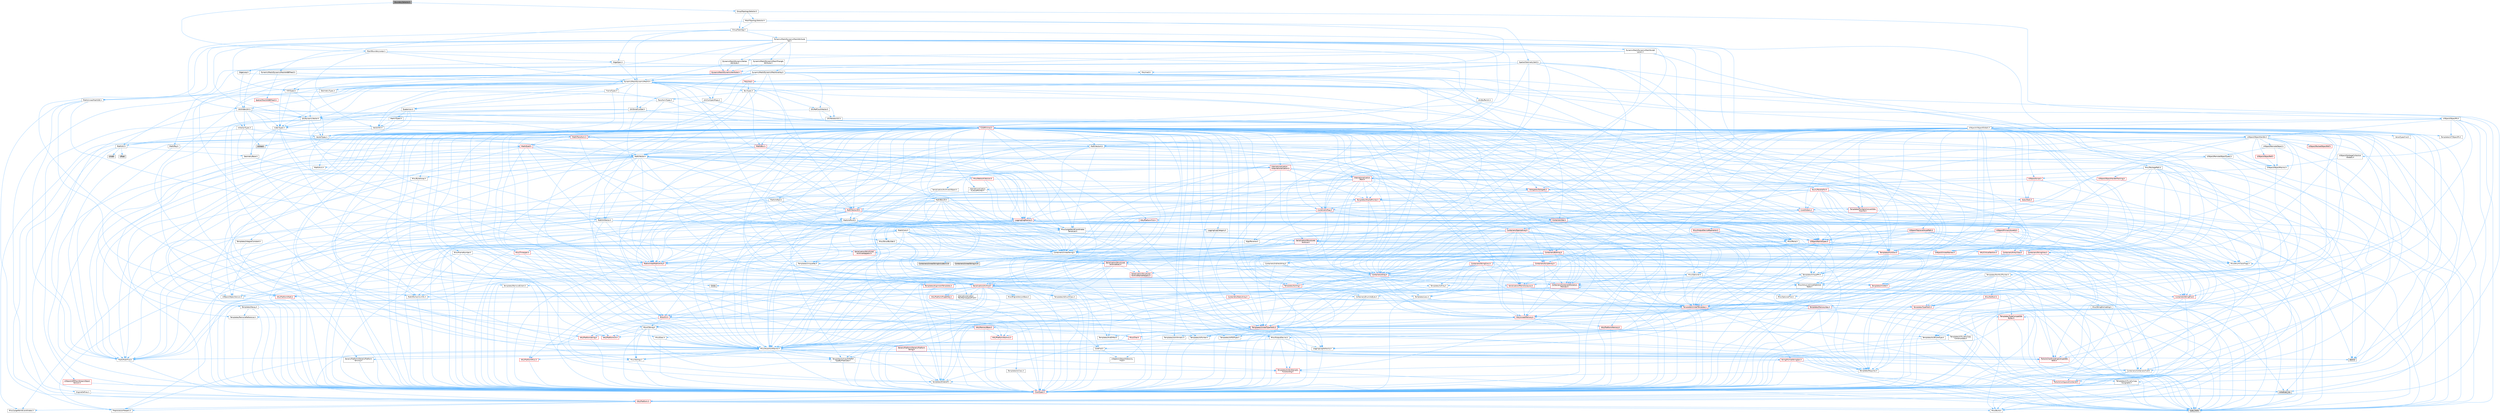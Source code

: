 digraph "BoundarySelector.h"
{
 // INTERACTIVE_SVG=YES
 // LATEX_PDF_SIZE
  bgcolor="transparent";
  edge [fontname=Helvetica,fontsize=10,labelfontname=Helvetica,labelfontsize=10];
  node [fontname=Helvetica,fontsize=10,shape=box,height=0.2,width=0.4];
  Node1 [id="Node000001",label="BoundarySelector.h",height=0.2,width=0.4,color="gray40", fillcolor="grey60", style="filled", fontcolor="black",tooltip=" "];
  Node1 -> Node2 [id="edge1_Node000001_Node000002",color="steelblue1",style="solid",tooltip=" "];
  Node2 [id="Node000002",label="GroupTopologySelector.h",height=0.2,width=0.4,color="grey40", fillcolor="white", style="filled",URL="$dc/dfe/GroupTopologySelector_8h.html",tooltip=" "];
  Node2 -> Node3 [id="edge2_Node000002_Node000003",color="steelblue1",style="solid",tooltip=" "];
  Node3 [id="Node000003",label="MeshTopologySelector.h",height=0.2,width=0.4,color="grey40", fillcolor="white", style="filled",URL="$d1/db0/MeshTopologySelector_8h.html",tooltip=" "];
  Node3 -> Node4 [id="edge3_Node000003_Node000004",color="steelblue1",style="solid",tooltip=" "];
  Node4 [id="Node000004",label="Spatial/GeometrySet3.h",height=0.2,width=0.4,color="grey40", fillcolor="white", style="filled",URL="$d2/d39/GeometrySet3_8h.html",tooltip=" "];
  Node4 -> Node5 [id="edge4_Node000004_Node000005",color="steelblue1",style="solid",tooltip=" "];
  Node5 [id="Node000005",label="Async/ParallelFor.h",height=0.2,width=0.4,color="red", fillcolor="#FFF0F0", style="filled",URL="$d2/da1/ParallelFor_8h.html",tooltip=" "];
  Node5 -> Node129 [id="edge5_Node000005_Node000129",color="steelblue1",style="solid",tooltip=" "];
  Node129 [id="Node000129",label="Containers/Array.h",height=0.2,width=0.4,color="red", fillcolor="#FFF0F0", style="filled",URL="$df/dd0/Array_8h.html",tooltip=" "];
  Node129 -> Node25 [id="edge6_Node000129_Node000025",color="steelblue1",style="solid",tooltip=" "];
  Node25 [id="Node000025",label="CoreTypes.h",height=0.2,width=0.4,color="red", fillcolor="#FFF0F0", style="filled",URL="$dc/dec/CoreTypes_8h.html",tooltip=" "];
  Node25 -> Node15 [id="edge7_Node000025_Node000015",color="steelblue1",style="solid",tooltip=" "];
  Node15 [id="Node000015",label="HAL/Platform.h",height=0.2,width=0.4,color="red", fillcolor="#FFF0F0", style="filled",URL="$d9/dd0/Platform_8h.html",tooltip=" "];
  Node15 -> Node16 [id="edge8_Node000015_Node000016",color="steelblue1",style="solid",tooltip=" "];
  Node16 [id="Node000016",label="Misc/Build.h",height=0.2,width=0.4,color="grey40", fillcolor="white", style="filled",URL="$d3/dbb/Build_8h.html",tooltip=" "];
  Node15 -> Node17 [id="edge9_Node000015_Node000017",color="steelblue1",style="solid",tooltip=" "];
  Node17 [id="Node000017",label="Misc/LargeWorldCoordinates.h",height=0.2,width=0.4,color="grey40", fillcolor="white", style="filled",URL="$d2/dcb/LargeWorldCoordinates_8h.html",tooltip=" "];
  Node15 -> Node18 [id="edge10_Node000015_Node000018",color="steelblue1",style="solid",tooltip=" "];
  Node18 [id="Node000018",label="type_traits",height=0.2,width=0.4,color="grey60", fillcolor="#E0E0E0", style="filled",tooltip=" "];
  Node15 -> Node19 [id="edge11_Node000015_Node000019",color="steelblue1",style="solid",tooltip=" "];
  Node19 [id="Node000019",label="PreprocessorHelpers.h",height=0.2,width=0.4,color="grey40", fillcolor="white", style="filled",URL="$db/ddb/PreprocessorHelpers_8h.html",tooltip=" "];
  Node129 -> Node35 [id="edge12_Node000129_Node000035",color="steelblue1",style="solid",tooltip=" "];
  Node35 [id="Node000035",label="Misc/AssertionMacros.h",height=0.2,width=0.4,color="grey40", fillcolor="white", style="filled",URL="$d0/dfa/AssertionMacros_8h.html",tooltip=" "];
  Node35 -> Node25 [id="edge13_Node000035_Node000025",color="steelblue1",style="solid",tooltip=" "];
  Node35 -> Node15 [id="edge14_Node000035_Node000015",color="steelblue1",style="solid",tooltip=" "];
  Node35 -> Node36 [id="edge15_Node000035_Node000036",color="steelblue1",style="solid",tooltip=" "];
  Node36 [id="Node000036",label="HAL/PlatformMisc.h",height=0.2,width=0.4,color="red", fillcolor="#FFF0F0", style="filled",URL="$d0/df5/PlatformMisc_8h.html",tooltip=" "];
  Node36 -> Node25 [id="edge16_Node000036_Node000025",color="steelblue1",style="solid",tooltip=" "];
  Node35 -> Node19 [id="edge17_Node000035_Node000019",color="steelblue1",style="solid",tooltip=" "];
  Node35 -> Node68 [id="edge18_Node000035_Node000068",color="steelblue1",style="solid",tooltip=" "];
  Node68 [id="Node000068",label="Templates/EnableIf.h",height=0.2,width=0.4,color="grey40", fillcolor="white", style="filled",URL="$d7/d60/EnableIf_8h.html",tooltip=" "];
  Node68 -> Node25 [id="edge19_Node000068_Node000025",color="steelblue1",style="solid",tooltip=" "];
  Node35 -> Node69 [id="edge20_Node000035_Node000069",color="steelblue1",style="solid",tooltip=" "];
  Node69 [id="Node000069",label="Templates/IsArrayOrRefOf\lTypeByPredicate.h",height=0.2,width=0.4,color="grey40", fillcolor="white", style="filled",URL="$d6/da1/IsArrayOrRefOfTypeByPredicate_8h.html",tooltip=" "];
  Node69 -> Node25 [id="edge21_Node000069_Node000025",color="steelblue1",style="solid",tooltip=" "];
  Node35 -> Node70 [id="edge22_Node000035_Node000070",color="steelblue1",style="solid",tooltip=" "];
  Node70 [id="Node000070",label="Templates/IsValidVariadic\lFunctionArg.h",height=0.2,width=0.4,color="red", fillcolor="#FFF0F0", style="filled",URL="$d0/dc8/IsValidVariadicFunctionArg_8h.html",tooltip=" "];
  Node70 -> Node25 [id="edge23_Node000070_Node000025",color="steelblue1",style="solid",tooltip=" "];
  Node70 -> Node18 [id="edge24_Node000070_Node000018",color="steelblue1",style="solid",tooltip=" "];
  Node35 -> Node72 [id="edge25_Node000035_Node000072",color="steelblue1",style="solid",tooltip=" "];
  Node72 [id="Node000072",label="Traits/IsCharEncodingCompatible\lWith.h",height=0.2,width=0.4,color="red", fillcolor="#FFF0F0", style="filled",URL="$df/dd1/IsCharEncodingCompatibleWith_8h.html",tooltip=" "];
  Node72 -> Node18 [id="edge26_Node000072_Node000018",color="steelblue1",style="solid",tooltip=" "];
  Node35 -> Node74 [id="edge27_Node000035_Node000074",color="steelblue1",style="solid",tooltip=" "];
  Node74 [id="Node000074",label="Misc/VarArgs.h",height=0.2,width=0.4,color="grey40", fillcolor="white", style="filled",URL="$d5/d6f/VarArgs_8h.html",tooltip=" "];
  Node74 -> Node25 [id="edge28_Node000074_Node000025",color="steelblue1",style="solid",tooltip=" "];
  Node35 -> Node75 [id="edge29_Node000035_Node000075",color="steelblue1",style="solid",tooltip=" "];
  Node75 [id="Node000075",label="String/FormatStringSan.h",height=0.2,width=0.4,color="red", fillcolor="#FFF0F0", style="filled",URL="$d3/d8b/FormatStringSan_8h.html",tooltip=" "];
  Node75 -> Node18 [id="edge30_Node000075_Node000018",color="steelblue1",style="solid",tooltip=" "];
  Node75 -> Node25 [id="edge31_Node000075_Node000025",color="steelblue1",style="solid",tooltip=" "];
  Node75 -> Node76 [id="edge32_Node000075_Node000076",color="steelblue1",style="solid",tooltip=" "];
  Node76 [id="Node000076",label="Templates/Requires.h",height=0.2,width=0.4,color="grey40", fillcolor="white", style="filled",URL="$dc/d96/Requires_8h.html",tooltip=" "];
  Node76 -> Node68 [id="edge33_Node000076_Node000068",color="steelblue1",style="solid",tooltip=" "];
  Node76 -> Node18 [id="edge34_Node000076_Node000018",color="steelblue1",style="solid",tooltip=" "];
  Node75 -> Node70 [id="edge35_Node000075_Node000070",color="steelblue1",style="solid",tooltip=" "];
  Node75 -> Node14 [id="edge36_Node000075_Node000014",color="steelblue1",style="solid",tooltip=" "];
  Node14 [id="Node000014",label="Containers/ContainersFwd.h",height=0.2,width=0.4,color="grey40", fillcolor="white", style="filled",URL="$d4/d0a/ContainersFwd_8h.html",tooltip=" "];
  Node14 -> Node15 [id="edge37_Node000014_Node000015",color="steelblue1",style="solid",tooltip=" "];
  Node14 -> Node25 [id="edge38_Node000014_Node000025",color="steelblue1",style="solid",tooltip=" "];
  Node14 -> Node29 [id="edge39_Node000014_Node000029",color="steelblue1",style="solid",tooltip=" "];
  Node29 [id="Node000029",label="Traits/IsContiguousContainer.h",height=0.2,width=0.4,color="red", fillcolor="#FFF0F0", style="filled",URL="$d5/d3c/IsContiguousContainer_8h.html",tooltip=" "];
  Node29 -> Node25 [id="edge40_Node000029_Node000025",color="steelblue1",style="solid",tooltip=" "];
  Node29 -> Node31 [id="edge41_Node000029_Node000031",color="steelblue1",style="solid",tooltip=" "];
  Node31 [id="Node000031",label="initializer_list",height=0.2,width=0.4,color="grey60", fillcolor="#E0E0E0", style="filled",tooltip=" "];
  Node35 -> Node81 [id="edge42_Node000035_Node000081",color="steelblue1",style="solid",tooltip=" "];
  Node81 [id="Node000081",label="atomic",height=0.2,width=0.4,color="grey60", fillcolor="#E0E0E0", style="filled",tooltip=" "];
  Node129 -> Node130 [id="edge43_Node000129_Node000130",color="steelblue1",style="solid",tooltip=" "];
  Node130 [id="Node000130",label="Misc/IntrusiveUnsetOptional\lState.h",height=0.2,width=0.4,color="grey40", fillcolor="white", style="filled",URL="$d2/d0a/IntrusiveUnsetOptionalState_8h.html",tooltip=" "];
  Node130 -> Node131 [id="edge44_Node000130_Node000131",color="steelblue1",style="solid",tooltip=" "];
  Node131 [id="Node000131",label="Misc/OptionalFwd.h",height=0.2,width=0.4,color="grey40", fillcolor="white", style="filled",URL="$dc/d50/OptionalFwd_8h.html",tooltip=" "];
  Node129 -> Node82 [id="edge45_Node000129_Node000082",color="steelblue1",style="solid",tooltip=" "];
  Node82 [id="Node000082",label="HAL/UnrealMemory.h",height=0.2,width=0.4,color="red", fillcolor="#FFF0F0", style="filled",URL="$d9/d96/UnrealMemory_8h.html",tooltip=" "];
  Node82 -> Node25 [id="edge46_Node000082_Node000025",color="steelblue1",style="solid",tooltip=" "];
  Node82 -> Node86 [id="edge47_Node000082_Node000086",color="steelblue1",style="solid",tooltip=" "];
  Node86 [id="Node000086",label="HAL/MemoryBase.h",height=0.2,width=0.4,color="red", fillcolor="#FFF0F0", style="filled",URL="$d6/d9f/MemoryBase_8h.html",tooltip=" "];
  Node86 -> Node25 [id="edge48_Node000086_Node000025",color="steelblue1",style="solid",tooltip=" "];
  Node86 -> Node61 [id="edge49_Node000086_Node000061",color="steelblue1",style="solid",tooltip=" "];
  Node61 [id="Node000061",label="HAL/PlatformAtomics.h",height=0.2,width=0.4,color="red", fillcolor="#FFF0F0", style="filled",URL="$d3/d36/PlatformAtomics_8h.html",tooltip=" "];
  Node61 -> Node25 [id="edge50_Node000061_Node000025",color="steelblue1",style="solid",tooltip=" "];
  Node86 -> Node44 [id="edge51_Node000086_Node000044",color="steelblue1",style="solid",tooltip=" "];
  Node44 [id="Node000044",label="HAL/PlatformCrt.h",height=0.2,width=0.4,color="red", fillcolor="#FFF0F0", style="filled",URL="$d8/d75/PlatformCrt_8h.html",tooltip=" "];
  Node86 -> Node87 [id="edge52_Node000086_Node000087",color="steelblue1",style="solid",tooltip=" "];
  Node87 [id="Node000087",label="Misc/Exec.h",height=0.2,width=0.4,color="grey40", fillcolor="white", style="filled",URL="$de/ddb/Exec_8h.html",tooltip=" "];
  Node87 -> Node25 [id="edge53_Node000087_Node000025",color="steelblue1",style="solid",tooltip=" "];
  Node87 -> Node35 [id="edge54_Node000087_Node000035",color="steelblue1",style="solid",tooltip=" "];
  Node86 -> Node88 [id="edge55_Node000086_Node000088",color="steelblue1",style="solid",tooltip=" "];
  Node88 [id="Node000088",label="Misc/OutputDevice.h",height=0.2,width=0.4,color="grey40", fillcolor="white", style="filled",URL="$d7/d32/OutputDevice_8h.html",tooltip=" "];
  Node88 -> Node40 [id="edge56_Node000088_Node000040",color="steelblue1",style="solid",tooltip=" "];
  Node40 [id="Node000040",label="CoreFwd.h",height=0.2,width=0.4,color="grey40", fillcolor="white", style="filled",URL="$d1/d1e/CoreFwd_8h.html",tooltip=" "];
  Node40 -> Node25 [id="edge57_Node000040_Node000025",color="steelblue1",style="solid",tooltip=" "];
  Node40 -> Node14 [id="edge58_Node000040_Node000014",color="steelblue1",style="solid",tooltip=" "];
  Node40 -> Node41 [id="edge59_Node000040_Node000041",color="steelblue1",style="solid",tooltip=" "];
  Node41 [id="Node000041",label="Math/MathFwd.h",height=0.2,width=0.4,color="grey40", fillcolor="white", style="filled",URL="$d2/d10/MathFwd_8h.html",tooltip=" "];
  Node41 -> Node15 [id="edge60_Node000041_Node000015",color="steelblue1",style="solid",tooltip=" "];
  Node40 -> Node42 [id="edge61_Node000040_Node000042",color="steelblue1",style="solid",tooltip=" "];
  Node42 [id="Node000042",label="UObject/UObjectHierarchy\lFwd.h",height=0.2,width=0.4,color="grey40", fillcolor="white", style="filled",URL="$d3/d13/UObjectHierarchyFwd_8h.html",tooltip=" "];
  Node88 -> Node25 [id="edge62_Node000088_Node000025",color="steelblue1",style="solid",tooltip=" "];
  Node88 -> Node33 [id="edge63_Node000088_Node000033",color="steelblue1",style="solid",tooltip=" "];
  Node33 [id="Node000033",label="Logging/LogVerbosity.h",height=0.2,width=0.4,color="grey40", fillcolor="white", style="filled",URL="$d2/d8f/LogVerbosity_8h.html",tooltip=" "];
  Node33 -> Node25 [id="edge64_Node000033_Node000025",color="steelblue1",style="solid",tooltip=" "];
  Node88 -> Node74 [id="edge65_Node000088_Node000074",color="steelblue1",style="solid",tooltip=" "];
  Node88 -> Node69 [id="edge66_Node000088_Node000069",color="steelblue1",style="solid",tooltip=" "];
  Node88 -> Node70 [id="edge67_Node000088_Node000070",color="steelblue1",style="solid",tooltip=" "];
  Node88 -> Node72 [id="edge68_Node000088_Node000072",color="steelblue1",style="solid",tooltip=" "];
  Node82 -> Node98 [id="edge69_Node000082_Node000098",color="steelblue1",style="solid",tooltip=" "];
  Node98 [id="Node000098",label="HAL/PlatformMemory.h",height=0.2,width=0.4,color="red", fillcolor="#FFF0F0", style="filled",URL="$de/d68/PlatformMemory_8h.html",tooltip=" "];
  Node98 -> Node25 [id="edge70_Node000098_Node000025",color="steelblue1",style="solid",tooltip=" "];
  Node82 -> Node101 [id="edge71_Node000082_Node000101",color="steelblue1",style="solid",tooltip=" "];
  Node101 [id="Node000101",label="Templates/IsPointer.h",height=0.2,width=0.4,color="grey40", fillcolor="white", style="filled",URL="$d7/d05/IsPointer_8h.html",tooltip=" "];
  Node101 -> Node25 [id="edge72_Node000101_Node000025",color="steelblue1",style="solid",tooltip=" "];
  Node129 -> Node102 [id="edge73_Node000129_Node000102",color="steelblue1",style="solid",tooltip=" "];
  Node102 [id="Node000102",label="Templates/UnrealTypeTraits.h",height=0.2,width=0.4,color="red", fillcolor="#FFF0F0", style="filled",URL="$d2/d2d/UnrealTypeTraits_8h.html",tooltip=" "];
  Node102 -> Node25 [id="edge74_Node000102_Node000025",color="steelblue1",style="solid",tooltip=" "];
  Node102 -> Node101 [id="edge75_Node000102_Node000101",color="steelblue1",style="solid",tooltip=" "];
  Node102 -> Node35 [id="edge76_Node000102_Node000035",color="steelblue1",style="solid",tooltip=" "];
  Node102 -> Node94 [id="edge77_Node000102_Node000094",color="steelblue1",style="solid",tooltip=" "];
  Node94 [id="Node000094",label="Templates/AndOrNot.h",height=0.2,width=0.4,color="grey40", fillcolor="white", style="filled",URL="$db/d0a/AndOrNot_8h.html",tooltip=" "];
  Node94 -> Node25 [id="edge78_Node000094_Node000025",color="steelblue1",style="solid",tooltip=" "];
  Node102 -> Node68 [id="edge79_Node000102_Node000068",color="steelblue1",style="solid",tooltip=" "];
  Node102 -> Node103 [id="edge80_Node000102_Node000103",color="steelblue1",style="solid",tooltip=" "];
  Node103 [id="Node000103",label="Templates/IsArithmetic.h",height=0.2,width=0.4,color="grey40", fillcolor="white", style="filled",URL="$d2/d5d/IsArithmetic_8h.html",tooltip=" "];
  Node103 -> Node25 [id="edge81_Node000103_Node000025",color="steelblue1",style="solid",tooltip=" "];
  Node102 -> Node105 [id="edge82_Node000102_Node000105",color="steelblue1",style="solid",tooltip=" "];
  Node105 [id="Node000105",label="Templates/IsPODType.h",height=0.2,width=0.4,color="grey40", fillcolor="white", style="filled",URL="$d7/db1/IsPODType_8h.html",tooltip=" "];
  Node105 -> Node25 [id="edge83_Node000105_Node000025",color="steelblue1",style="solid",tooltip=" "];
  Node102 -> Node106 [id="edge84_Node000102_Node000106",color="steelblue1",style="solid",tooltip=" "];
  Node106 [id="Node000106",label="Templates/IsUECoreType.h",height=0.2,width=0.4,color="grey40", fillcolor="white", style="filled",URL="$d1/db8/IsUECoreType_8h.html",tooltip=" "];
  Node106 -> Node25 [id="edge85_Node000106_Node000025",color="steelblue1",style="solid",tooltip=" "];
  Node106 -> Node18 [id="edge86_Node000106_Node000018",color="steelblue1",style="solid",tooltip=" "];
  Node102 -> Node95 [id="edge87_Node000102_Node000095",color="steelblue1",style="solid",tooltip=" "];
  Node95 [id="Node000095",label="Templates/IsTriviallyCopy\lConstructible.h",height=0.2,width=0.4,color="grey40", fillcolor="white", style="filled",URL="$d3/d78/IsTriviallyCopyConstructible_8h.html",tooltip=" "];
  Node95 -> Node25 [id="edge88_Node000095_Node000025",color="steelblue1",style="solid",tooltip=" "];
  Node95 -> Node18 [id="edge89_Node000095_Node000018",color="steelblue1",style="solid",tooltip=" "];
  Node129 -> Node107 [id="edge90_Node000129_Node000107",color="steelblue1",style="solid",tooltip=" "];
  Node107 [id="Node000107",label="Templates/UnrealTemplate.h",height=0.2,width=0.4,color="red", fillcolor="#FFF0F0", style="filled",URL="$d4/d24/UnrealTemplate_8h.html",tooltip=" "];
  Node107 -> Node25 [id="edge91_Node000107_Node000025",color="steelblue1",style="solid",tooltip=" "];
  Node107 -> Node101 [id="edge92_Node000107_Node000101",color="steelblue1",style="solid",tooltip=" "];
  Node107 -> Node82 [id="edge93_Node000107_Node000082",color="steelblue1",style="solid",tooltip=" "];
  Node107 -> Node102 [id="edge94_Node000107_Node000102",color="steelblue1",style="solid",tooltip=" "];
  Node107 -> Node110 [id="edge95_Node000107_Node000110",color="steelblue1",style="solid",tooltip=" "];
  Node110 [id="Node000110",label="Templates/RemoveReference.h",height=0.2,width=0.4,color="grey40", fillcolor="white", style="filled",URL="$da/dbe/RemoveReference_8h.html",tooltip=" "];
  Node110 -> Node25 [id="edge96_Node000110_Node000025",color="steelblue1",style="solid",tooltip=" "];
  Node107 -> Node76 [id="edge97_Node000107_Node000076",color="steelblue1",style="solid",tooltip=" "];
  Node107 -> Node111 [id="edge98_Node000107_Node000111",color="steelblue1",style="solid",tooltip=" "];
  Node111 [id="Node000111",label="Templates/TypeCompatible\lBytes.h",height=0.2,width=0.4,color="red", fillcolor="#FFF0F0", style="filled",URL="$df/d0a/TypeCompatibleBytes_8h.html",tooltip=" "];
  Node111 -> Node25 [id="edge99_Node000111_Node000025",color="steelblue1",style="solid",tooltip=" "];
  Node111 -> Node18 [id="edge100_Node000111_Node000018",color="steelblue1",style="solid",tooltip=" "];
  Node107 -> Node29 [id="edge101_Node000107_Node000029",color="steelblue1",style="solid",tooltip=" "];
  Node107 -> Node18 [id="edge102_Node000107_Node000018",color="steelblue1",style="solid",tooltip=" "];
  Node129 -> Node117 [id="edge103_Node000129_Node000117",color="steelblue1",style="solid",tooltip=" "];
  Node117 [id="Node000117",label="Containers/ContainerAllocation\lPolicies.h",height=0.2,width=0.4,color="red", fillcolor="#FFF0F0", style="filled",URL="$d7/dff/ContainerAllocationPolicies_8h.html",tooltip=" "];
  Node117 -> Node25 [id="edge104_Node000117_Node000025",color="steelblue1",style="solid",tooltip=" "];
  Node117 -> Node117 [id="edge105_Node000117_Node000117",color="steelblue1",style="solid",tooltip=" "];
  Node117 -> Node119 [id="edge106_Node000117_Node000119",color="steelblue1",style="solid",tooltip=" "];
  Node119 [id="Node000119",label="HAL/PlatformMath.h",height=0.2,width=0.4,color="red", fillcolor="#FFF0F0", style="filled",URL="$dc/d53/PlatformMath_8h.html",tooltip=" "];
  Node119 -> Node25 [id="edge107_Node000119_Node000025",color="steelblue1",style="solid",tooltip=" "];
  Node117 -> Node82 [id="edge108_Node000117_Node000082",color="steelblue1",style="solid",tooltip=" "];
  Node117 -> Node54 [id="edge109_Node000117_Node000054",color="steelblue1",style="solid",tooltip=" "];
  Node54 [id="Node000054",label="Math/NumericLimits.h",height=0.2,width=0.4,color="grey40", fillcolor="white", style="filled",URL="$df/d1b/NumericLimits_8h.html",tooltip=" "];
  Node54 -> Node25 [id="edge110_Node000054_Node000025",color="steelblue1",style="solid",tooltip=" "];
  Node117 -> Node35 [id="edge111_Node000117_Node000035",color="steelblue1",style="solid",tooltip=" "];
  Node117 -> Node128 [id="edge112_Node000117_Node000128",color="steelblue1",style="solid",tooltip=" "];
  Node128 [id="Node000128",label="Templates/MemoryOps.h",height=0.2,width=0.4,color="red", fillcolor="#FFF0F0", style="filled",URL="$db/dea/MemoryOps_8h.html",tooltip=" "];
  Node128 -> Node25 [id="edge113_Node000128_Node000025",color="steelblue1",style="solid",tooltip=" "];
  Node128 -> Node82 [id="edge114_Node000128_Node000082",color="steelblue1",style="solid",tooltip=" "];
  Node128 -> Node96 [id="edge115_Node000128_Node000096",color="steelblue1",style="solid",tooltip=" "];
  Node96 [id="Node000096",label="Templates/IsTriviallyCopy\lAssignable.h",height=0.2,width=0.4,color="grey40", fillcolor="white", style="filled",URL="$d2/df2/IsTriviallyCopyAssignable_8h.html",tooltip=" "];
  Node96 -> Node25 [id="edge116_Node000096_Node000025",color="steelblue1",style="solid",tooltip=" "];
  Node96 -> Node18 [id="edge117_Node000096_Node000018",color="steelblue1",style="solid",tooltip=" "];
  Node128 -> Node95 [id="edge118_Node000128_Node000095",color="steelblue1",style="solid",tooltip=" "];
  Node128 -> Node76 [id="edge119_Node000128_Node000076",color="steelblue1",style="solid",tooltip=" "];
  Node128 -> Node102 [id="edge120_Node000128_Node000102",color="steelblue1",style="solid",tooltip=" "];
  Node128 -> Node18 [id="edge121_Node000128_Node000018",color="steelblue1",style="solid",tooltip=" "];
  Node117 -> Node111 [id="edge122_Node000117_Node000111",color="steelblue1",style="solid",tooltip=" "];
  Node117 -> Node18 [id="edge123_Node000117_Node000018",color="steelblue1",style="solid",tooltip=" "];
  Node129 -> Node136 [id="edge124_Node000129_Node000136",color="steelblue1",style="solid",tooltip=" "];
  Node136 [id="Node000136",label="Serialization/Archive.h",height=0.2,width=0.4,color="red", fillcolor="#FFF0F0", style="filled",URL="$d7/d3b/Archive_8h.html",tooltip=" "];
  Node136 -> Node40 [id="edge125_Node000136_Node000040",color="steelblue1",style="solid",tooltip=" "];
  Node136 -> Node25 [id="edge126_Node000136_Node000025",color="steelblue1",style="solid",tooltip=" "];
  Node136 -> Node137 [id="edge127_Node000136_Node000137",color="steelblue1",style="solid",tooltip=" "];
  Node137 [id="Node000137",label="HAL/PlatformProperties.h",height=0.2,width=0.4,color="red", fillcolor="#FFF0F0", style="filled",URL="$d9/db0/PlatformProperties_8h.html",tooltip=" "];
  Node137 -> Node25 [id="edge128_Node000137_Node000025",color="steelblue1",style="solid",tooltip=" "];
  Node136 -> Node140 [id="edge129_Node000136_Node000140",color="steelblue1",style="solid",tooltip=" "];
  Node140 [id="Node000140",label="Internationalization\l/TextNamespaceFwd.h",height=0.2,width=0.4,color="grey40", fillcolor="white", style="filled",URL="$d8/d97/TextNamespaceFwd_8h.html",tooltip=" "];
  Node140 -> Node25 [id="edge130_Node000140_Node000025",color="steelblue1",style="solid",tooltip=" "];
  Node136 -> Node41 [id="edge131_Node000136_Node000041",color="steelblue1",style="solid",tooltip=" "];
  Node136 -> Node35 [id="edge132_Node000136_Node000035",color="steelblue1",style="solid",tooltip=" "];
  Node136 -> Node16 [id="edge133_Node000136_Node000016",color="steelblue1",style="solid",tooltip=" "];
  Node136 -> Node141 [id="edge134_Node000136_Node000141",color="steelblue1",style="solid",tooltip=" "];
  Node141 [id="Node000141",label="Misc/EngineVersionBase.h",height=0.2,width=0.4,color="grey40", fillcolor="white", style="filled",URL="$d5/d2b/EngineVersionBase_8h.html",tooltip=" "];
  Node141 -> Node25 [id="edge135_Node000141_Node000025",color="steelblue1",style="solid",tooltip=" "];
  Node136 -> Node74 [id="edge136_Node000136_Node000074",color="steelblue1",style="solid",tooltip=" "];
  Node136 -> Node68 [id="edge137_Node000136_Node000068",color="steelblue1",style="solid",tooltip=" "];
  Node136 -> Node69 [id="edge138_Node000136_Node000069",color="steelblue1",style="solid",tooltip=" "];
  Node136 -> Node144 [id="edge139_Node000136_Node000144",color="steelblue1",style="solid",tooltip=" "];
  Node144 [id="Node000144",label="Templates/IsEnumClass.h",height=0.2,width=0.4,color="grey40", fillcolor="white", style="filled",URL="$d7/d15/IsEnumClass_8h.html",tooltip=" "];
  Node144 -> Node25 [id="edge140_Node000144_Node000025",color="steelblue1",style="solid",tooltip=" "];
  Node144 -> Node94 [id="edge141_Node000144_Node000094",color="steelblue1",style="solid",tooltip=" "];
  Node136 -> Node70 [id="edge142_Node000136_Node000070",color="steelblue1",style="solid",tooltip=" "];
  Node136 -> Node107 [id="edge143_Node000136_Node000107",color="steelblue1",style="solid",tooltip=" "];
  Node136 -> Node72 [id="edge144_Node000136_Node000072",color="steelblue1",style="solid",tooltip=" "];
  Node136 -> Node145 [id="edge145_Node000136_Node000145",color="steelblue1",style="solid",tooltip=" "];
  Node145 [id="Node000145",label="UObject/ObjectVersion.h",height=0.2,width=0.4,color="grey40", fillcolor="white", style="filled",URL="$da/d63/ObjectVersion_8h.html",tooltip=" "];
  Node145 -> Node25 [id="edge146_Node000145_Node000025",color="steelblue1",style="solid",tooltip=" "];
  Node129 -> Node162 [id="edge147_Node000129_Node000162",color="steelblue1",style="solid",tooltip=" "];
  Node162 [id="Node000162",label="Templates/Invoke.h",height=0.2,width=0.4,color="red", fillcolor="#FFF0F0", style="filled",URL="$d7/deb/Invoke_8h.html",tooltip=" "];
  Node162 -> Node25 [id="edge148_Node000162_Node000025",color="steelblue1",style="solid",tooltip=" "];
  Node162 -> Node107 [id="edge149_Node000162_Node000107",color="steelblue1",style="solid",tooltip=" "];
  Node162 -> Node18 [id="edge150_Node000162_Node000018",color="steelblue1",style="solid",tooltip=" "];
  Node129 -> Node167 [id="edge151_Node000129_Node000167",color="steelblue1",style="solid",tooltip=" "];
  Node167 [id="Node000167",label="Templates/Less.h",height=0.2,width=0.4,color="grey40", fillcolor="white", style="filled",URL="$de/dc8/Less_8h.html",tooltip=" "];
  Node167 -> Node25 [id="edge152_Node000167_Node000025",color="steelblue1",style="solid",tooltip=" "];
  Node167 -> Node107 [id="edge153_Node000167_Node000107",color="steelblue1",style="solid",tooltip=" "];
  Node129 -> Node76 [id="edge154_Node000129_Node000076",color="steelblue1",style="solid",tooltip=" "];
  Node129 -> Node175 [id="edge155_Node000129_Node000175",color="steelblue1",style="solid",tooltip=" "];
  Node175 [id="Node000175",label="Templates/Sorting.h",height=0.2,width=0.4,color="red", fillcolor="#FFF0F0", style="filled",URL="$d3/d9e/Sorting_8h.html",tooltip=" "];
  Node175 -> Node25 [id="edge156_Node000175_Node000025",color="steelblue1",style="solid",tooltip=" "];
  Node175 -> Node119 [id="edge157_Node000175_Node000119",color="steelblue1",style="solid",tooltip=" "];
  Node175 -> Node167 [id="edge158_Node000175_Node000167",color="steelblue1",style="solid",tooltip=" "];
  Node129 -> Node179 [id="edge159_Node000129_Node000179",color="steelblue1",style="solid",tooltip=" "];
  Node179 [id="Node000179",label="Templates/AlignmentTemplates.h",height=0.2,width=0.4,color="red", fillcolor="#FFF0F0", style="filled",URL="$dd/d32/AlignmentTemplates_8h.html",tooltip=" "];
  Node179 -> Node25 [id="edge160_Node000179_Node000025",color="steelblue1",style="solid",tooltip=" "];
  Node179 -> Node101 [id="edge161_Node000179_Node000101",color="steelblue1",style="solid",tooltip=" "];
  Node129 -> Node125 [id="edge162_Node000129_Node000125",color="steelblue1",style="solid",tooltip=" "];
  Node125 [id="Node000125",label="limits",height=0.2,width=0.4,color="grey60", fillcolor="#E0E0E0", style="filled",tooltip=" "];
  Node129 -> Node18 [id="edge163_Node000129_Node000018",color="steelblue1",style="solid",tooltip=" "];
  Node5 -> Node186 [id="edge164_Node000005_Node000186",color="steelblue1",style="solid",tooltip=" "];
  Node186 [id="Node000186",label="Containers/ArrayView.h",height=0.2,width=0.4,color="red", fillcolor="#FFF0F0", style="filled",URL="$d7/df4/ArrayView_8h.html",tooltip=" "];
  Node186 -> Node25 [id="edge165_Node000186_Node000025",color="steelblue1",style="solid",tooltip=" "];
  Node186 -> Node14 [id="edge166_Node000186_Node000014",color="steelblue1",style="solid",tooltip=" "];
  Node186 -> Node35 [id="edge167_Node000186_Node000035",color="steelblue1",style="solid",tooltip=" "];
  Node186 -> Node130 [id="edge168_Node000186_Node000130",color="steelblue1",style="solid",tooltip=" "];
  Node186 -> Node162 [id="edge169_Node000186_Node000162",color="steelblue1",style="solid",tooltip=" "];
  Node186 -> Node102 [id="edge170_Node000186_Node000102",color="steelblue1",style="solid",tooltip=" "];
  Node186 -> Node129 [id="edge171_Node000186_Node000129",color="steelblue1",style="solid",tooltip=" "];
  Node186 -> Node178 [id="edge172_Node000186_Node000178",color="steelblue1",style="solid",tooltip=" "];
  Node178 [id="Node000178",label="Math/UnrealMathUtility.h",height=0.2,width=0.4,color="red", fillcolor="#FFF0F0", style="filled",URL="$db/db8/UnrealMathUtility_8h.html",tooltip=" "];
  Node178 -> Node25 [id="edge173_Node000178_Node000025",color="steelblue1",style="solid",tooltip=" "];
  Node178 -> Node35 [id="edge174_Node000178_Node000035",color="steelblue1",style="solid",tooltip=" "];
  Node178 -> Node119 [id="edge175_Node000178_Node000119",color="steelblue1",style="solid",tooltip=" "];
  Node178 -> Node41 [id="edge176_Node000178_Node000041",color="steelblue1",style="solid",tooltip=" "];
  Node178 -> Node76 [id="edge177_Node000178_Node000076",color="steelblue1",style="solid",tooltip=" "];
  Node186 -> Node18 [id="edge178_Node000186_Node000018",color="steelblue1",style="solid",tooltip=" "];
  Node5 -> Node198 [id="edge179_Node000005_Node000198",color="steelblue1",style="solid",tooltip=" "];
  Node198 [id="Node000198",label="CoreGlobals.h",height=0.2,width=0.4,color="red", fillcolor="#FFF0F0", style="filled",URL="$d5/d8c/CoreGlobals_8h.html",tooltip=" "];
  Node198 -> Node10 [id="edge180_Node000198_Node000010",color="steelblue1",style="solid",tooltip=" "];
  Node10 [id="Node000010",label="Containers/UnrealString.h",height=0.2,width=0.4,color="grey40", fillcolor="white", style="filled",URL="$d5/dba/UnrealString_8h.html",tooltip=" "];
  Node10 -> Node11 [id="edge181_Node000010_Node000011",color="steelblue1",style="solid",tooltip=" "];
  Node11 [id="Node000011",label="Containers/UnrealStringIncludes.h.inl",height=0.2,width=0.4,color="grey60", fillcolor="#E0E0E0", style="filled",tooltip=" "];
  Node10 -> Node12 [id="edge182_Node000010_Node000012",color="steelblue1",style="solid",tooltip=" "];
  Node12 [id="Node000012",label="Containers/UnrealString.h.inl",height=0.2,width=0.4,color="grey60", fillcolor="#E0E0E0", style="filled",tooltip=" "];
  Node10 -> Node13 [id="edge183_Node000010_Node000013",color="steelblue1",style="solid",tooltip=" "];
  Node13 [id="Node000013",label="Misc/StringFormatArg.h",height=0.2,width=0.4,color="grey40", fillcolor="white", style="filled",URL="$d2/d16/StringFormatArg_8h.html",tooltip=" "];
  Node13 -> Node14 [id="edge184_Node000013_Node000014",color="steelblue1",style="solid",tooltip=" "];
  Node198 -> Node25 [id="edge185_Node000198_Node000025",color="steelblue1",style="solid",tooltip=" "];
  Node198 -> Node199 [id="edge186_Node000198_Node000199",color="steelblue1",style="solid",tooltip=" "];
  Node199 [id="Node000199",label="HAL/PlatformTLS.h",height=0.2,width=0.4,color="red", fillcolor="#FFF0F0", style="filled",URL="$d0/def/PlatformTLS_8h.html",tooltip=" "];
  Node199 -> Node25 [id="edge187_Node000199_Node000025",color="steelblue1",style="solid",tooltip=" "];
  Node198 -> Node9 [id="edge188_Node000198_Node000009",color="steelblue1",style="solid",tooltip=" "];
  Node9 [id="Node000009",label="Logging/LogMacros.h",height=0.2,width=0.4,color="red", fillcolor="#FFF0F0", style="filled",URL="$d0/d16/LogMacros_8h.html",tooltip=" "];
  Node9 -> Node10 [id="edge189_Node000009_Node000010",color="steelblue1",style="solid",tooltip=" "];
  Node9 -> Node25 [id="edge190_Node000009_Node000025",color="steelblue1",style="solid",tooltip=" "];
  Node9 -> Node19 [id="edge191_Node000009_Node000019",color="steelblue1",style="solid",tooltip=" "];
  Node9 -> Node32 [id="edge192_Node000009_Node000032",color="steelblue1",style="solid",tooltip=" "];
  Node32 [id="Node000032",label="Logging/LogCategory.h",height=0.2,width=0.4,color="grey40", fillcolor="white", style="filled",URL="$d9/d36/LogCategory_8h.html",tooltip=" "];
  Node32 -> Node25 [id="edge193_Node000032_Node000025",color="steelblue1",style="solid",tooltip=" "];
  Node32 -> Node33 [id="edge194_Node000032_Node000033",color="steelblue1",style="solid",tooltip=" "];
  Node32 -> Node34 [id="edge195_Node000032_Node000034",color="steelblue1",style="solid",tooltip=" "];
  Node34 [id="Node000034",label="UObject/NameTypes.h",height=0.2,width=0.4,color="red", fillcolor="#FFF0F0", style="filled",URL="$d6/d35/NameTypes_8h.html",tooltip=" "];
  Node34 -> Node25 [id="edge196_Node000034_Node000025",color="steelblue1",style="solid",tooltip=" "];
  Node34 -> Node35 [id="edge197_Node000034_Node000035",color="steelblue1",style="solid",tooltip=" "];
  Node34 -> Node82 [id="edge198_Node000034_Node000082",color="steelblue1",style="solid",tooltip=" "];
  Node34 -> Node102 [id="edge199_Node000034_Node000102",color="steelblue1",style="solid",tooltip=" "];
  Node34 -> Node107 [id="edge200_Node000034_Node000107",color="steelblue1",style="solid",tooltip=" "];
  Node34 -> Node10 [id="edge201_Node000034_Node000010",color="steelblue1",style="solid",tooltip=" "];
  Node34 -> Node113 [id="edge202_Node000034_Node000113",color="steelblue1",style="solid",tooltip=" "];
  Node113 [id="Node000113",label="HAL/CriticalSection.h",height=0.2,width=0.4,color="red", fillcolor="#FFF0F0", style="filled",URL="$d6/d90/CriticalSection_8h.html",tooltip=" "];
  Node34 -> Node116 [id="edge203_Node000034_Node000116",color="steelblue1",style="solid",tooltip=" "];
  Node116 [id="Node000116",label="Containers/StringConv.h",height=0.2,width=0.4,color="red", fillcolor="#FFF0F0", style="filled",URL="$d3/ddf/StringConv_8h.html",tooltip=" "];
  Node116 -> Node25 [id="edge204_Node000116_Node000025",color="steelblue1",style="solid",tooltip=" "];
  Node116 -> Node35 [id="edge205_Node000116_Node000035",color="steelblue1",style="solid",tooltip=" "];
  Node116 -> Node117 [id="edge206_Node000116_Node000117",color="steelblue1",style="solid",tooltip=" "];
  Node116 -> Node129 [id="edge207_Node000116_Node000129",color="steelblue1",style="solid",tooltip=" "];
  Node116 -> Node153 [id="edge208_Node000116_Node000153",color="steelblue1",style="solid",tooltip=" "];
  Node153 [id="Node000153",label="Misc/CString.h",height=0.2,width=0.4,color="grey40", fillcolor="white", style="filled",URL="$d2/d49/CString_8h.html",tooltip=" "];
  Node153 -> Node25 [id="edge209_Node000153_Node000025",color="steelblue1",style="solid",tooltip=" "];
  Node153 -> Node44 [id="edge210_Node000153_Node000044",color="steelblue1",style="solid",tooltip=" "];
  Node153 -> Node84 [id="edge211_Node000153_Node000084",color="steelblue1",style="solid",tooltip=" "];
  Node84 [id="Node000084",label="HAL/PlatformString.h",height=0.2,width=0.4,color="red", fillcolor="#FFF0F0", style="filled",URL="$db/db5/PlatformString_8h.html",tooltip=" "];
  Node84 -> Node25 [id="edge212_Node000084_Node000025",color="steelblue1",style="solid",tooltip=" "];
  Node153 -> Node35 [id="edge213_Node000153_Node000035",color="steelblue1",style="solid",tooltip=" "];
  Node153 -> Node154 [id="edge214_Node000153_Node000154",color="steelblue1",style="solid",tooltip=" "];
  Node154 [id="Node000154",label="Misc/Char.h",height=0.2,width=0.4,color="red", fillcolor="#FFF0F0", style="filled",URL="$d0/d58/Char_8h.html",tooltip=" "];
  Node154 -> Node25 [id="edge215_Node000154_Node000025",color="steelblue1",style="solid",tooltip=" "];
  Node154 -> Node18 [id="edge216_Node000154_Node000018",color="steelblue1",style="solid",tooltip=" "];
  Node153 -> Node74 [id="edge217_Node000153_Node000074",color="steelblue1",style="solid",tooltip=" "];
  Node153 -> Node69 [id="edge218_Node000153_Node000069",color="steelblue1",style="solid",tooltip=" "];
  Node153 -> Node70 [id="edge219_Node000153_Node000070",color="steelblue1",style="solid",tooltip=" "];
  Node153 -> Node72 [id="edge220_Node000153_Node000072",color="steelblue1",style="solid",tooltip=" "];
  Node116 -> Node180 [id="edge221_Node000116_Node000180",color="steelblue1",style="solid",tooltip=" "];
  Node180 [id="Node000180",label="Templates/IsArray.h",height=0.2,width=0.4,color="grey40", fillcolor="white", style="filled",URL="$d8/d8d/IsArray_8h.html",tooltip=" "];
  Node180 -> Node25 [id="edge222_Node000180_Node000025",color="steelblue1",style="solid",tooltip=" "];
  Node116 -> Node107 [id="edge223_Node000116_Node000107",color="steelblue1",style="solid",tooltip=" "];
  Node116 -> Node102 [id="edge224_Node000116_Node000102",color="steelblue1",style="solid",tooltip=" "];
  Node116 -> Node72 [id="edge225_Node000116_Node000072",color="steelblue1",style="solid",tooltip=" "];
  Node116 -> Node29 [id="edge226_Node000116_Node000029",color="steelblue1",style="solid",tooltip=" "];
  Node116 -> Node18 [id="edge227_Node000116_Node000018",color="steelblue1",style="solid",tooltip=" "];
  Node34 -> Node38 [id="edge228_Node000034_Node000038",color="steelblue1",style="solid",tooltip=" "];
  Node38 [id="Node000038",label="Containers/StringFwd.h",height=0.2,width=0.4,color="red", fillcolor="#FFF0F0", style="filled",URL="$df/d37/StringFwd_8h.html",tooltip=" "];
  Node38 -> Node25 [id="edge229_Node000038_Node000025",color="steelblue1",style="solid",tooltip=" "];
  Node38 -> Node29 [id="edge230_Node000038_Node000029",color="steelblue1",style="solid",tooltip=" "];
  Node34 -> Node181 [id="edge231_Node000034_Node000181",color="steelblue1",style="solid",tooltip=" "];
  Node181 [id="Node000181",label="UObject/UnrealNames.h",height=0.2,width=0.4,color="red", fillcolor="#FFF0F0", style="filled",URL="$d8/db1/UnrealNames_8h.html",tooltip=" "];
  Node181 -> Node25 [id="edge232_Node000181_Node000025",color="steelblue1",style="solid",tooltip=" "];
  Node34 -> Node147 [id="edge233_Node000034_Node000147",color="steelblue1",style="solid",tooltip=" "];
  Node147 [id="Node000147",label="Serialization/MemoryLayout.h",height=0.2,width=0.4,color="red", fillcolor="#FFF0F0", style="filled",URL="$d7/d66/MemoryLayout_8h.html",tooltip=" "];
  Node147 -> Node150 [id="edge234_Node000147_Node000150",color="steelblue1",style="solid",tooltip=" "];
  Node150 [id="Node000150",label="Containers/EnumAsByte.h",height=0.2,width=0.4,color="grey40", fillcolor="white", style="filled",URL="$d6/d9a/EnumAsByte_8h.html",tooltip=" "];
  Node150 -> Node25 [id="edge235_Node000150_Node000025",color="steelblue1",style="solid",tooltip=" "];
  Node150 -> Node105 [id="edge236_Node000150_Node000105",color="steelblue1",style="solid",tooltip=" "];
  Node150 -> Node151 [id="edge237_Node000150_Node000151",color="steelblue1",style="solid",tooltip=" "];
  Node151 [id="Node000151",label="Templates/TypeHash.h",height=0.2,width=0.4,color="red", fillcolor="#FFF0F0", style="filled",URL="$d1/d62/TypeHash_8h.html",tooltip=" "];
  Node151 -> Node25 [id="edge238_Node000151_Node000025",color="steelblue1",style="solid",tooltip=" "];
  Node151 -> Node76 [id="edge239_Node000151_Node000076",color="steelblue1",style="solid",tooltip=" "];
  Node151 -> Node152 [id="edge240_Node000151_Node000152",color="steelblue1",style="solid",tooltip=" "];
  Node152 [id="Node000152",label="Misc/Crc.h",height=0.2,width=0.4,color="red", fillcolor="#FFF0F0", style="filled",URL="$d4/dd2/Crc_8h.html",tooltip=" "];
  Node152 -> Node25 [id="edge241_Node000152_Node000025",color="steelblue1",style="solid",tooltip=" "];
  Node152 -> Node84 [id="edge242_Node000152_Node000084",color="steelblue1",style="solid",tooltip=" "];
  Node152 -> Node35 [id="edge243_Node000152_Node000035",color="steelblue1",style="solid",tooltip=" "];
  Node152 -> Node153 [id="edge244_Node000152_Node000153",color="steelblue1",style="solid",tooltip=" "];
  Node152 -> Node154 [id="edge245_Node000152_Node000154",color="steelblue1",style="solid",tooltip=" "];
  Node152 -> Node102 [id="edge246_Node000152_Node000102",color="steelblue1",style="solid",tooltip=" "];
  Node151 -> Node18 [id="edge247_Node000151_Node000018",color="steelblue1",style="solid",tooltip=" "];
  Node147 -> Node38 [id="edge248_Node000147_Node000038",color="steelblue1",style="solid",tooltip=" "];
  Node147 -> Node82 [id="edge249_Node000147_Node000082",color="steelblue1",style="solid",tooltip=" "];
  Node147 -> Node68 [id="edge250_Node000147_Node000068",color="steelblue1",style="solid",tooltip=" "];
  Node147 -> Node107 [id="edge251_Node000147_Node000107",color="steelblue1",style="solid",tooltip=" "];
  Node34 -> Node130 [id="edge252_Node000034_Node000130",color="steelblue1",style="solid",tooltip=" "];
  Node9 -> Node33 [id="edge253_Node000009_Node000033",color="steelblue1",style="solid",tooltip=" "];
  Node9 -> Node35 [id="edge254_Node000009_Node000035",color="steelblue1",style="solid",tooltip=" "];
  Node9 -> Node16 [id="edge255_Node000009_Node000016",color="steelblue1",style="solid",tooltip=" "];
  Node9 -> Node74 [id="edge256_Node000009_Node000074",color="steelblue1",style="solid",tooltip=" "];
  Node9 -> Node75 [id="edge257_Node000009_Node000075",color="steelblue1",style="solid",tooltip=" "];
  Node9 -> Node68 [id="edge258_Node000009_Node000068",color="steelblue1",style="solid",tooltip=" "];
  Node9 -> Node69 [id="edge259_Node000009_Node000069",color="steelblue1",style="solid",tooltip=" "];
  Node9 -> Node70 [id="edge260_Node000009_Node000070",color="steelblue1",style="solid",tooltip=" "];
  Node9 -> Node72 [id="edge261_Node000009_Node000072",color="steelblue1",style="solid",tooltip=" "];
  Node9 -> Node18 [id="edge262_Node000009_Node000018",color="steelblue1",style="solid",tooltip=" "];
  Node198 -> Node16 [id="edge263_Node000198_Node000016",color="steelblue1",style="solid",tooltip=" "];
  Node198 -> Node56 [id="edge264_Node000198_Node000056",color="steelblue1",style="solid",tooltip=" "];
  Node56 [id="Node000056",label="Misc/EnumClassFlags.h",height=0.2,width=0.4,color="grey40", fillcolor="white", style="filled",URL="$d8/de7/EnumClassFlags_8h.html",tooltip=" "];
  Node198 -> Node88 [id="edge265_Node000198_Node000088",color="steelblue1",style="solid",tooltip=" "];
  Node198 -> Node34 [id="edge266_Node000198_Node000034",color="steelblue1",style="solid",tooltip=" "];
  Node198 -> Node81 [id="edge267_Node000198_Node000081",color="steelblue1",style="solid",tooltip=" "];
  Node5 -> Node25 [id="edge268_Node000005_Node000025",color="steelblue1",style="solid",tooltip=" "];
  Node5 -> Node36 [id="edge269_Node000005_Node000036",color="steelblue1",style="solid",tooltip=" "];
  Node5 -> Node178 [id="edge270_Node000005_Node000178",color="steelblue1",style="solid",tooltip=" "];
  Node5 -> Node35 [id="edge271_Node000005_Node000035",color="steelblue1",style="solid",tooltip=" "];
  Node5 -> Node56 [id="edge272_Node000005_Node000056",color="steelblue1",style="solid",tooltip=" "];
  Node5 -> Node212 [id="edge273_Node000005_Node000212",color="steelblue1",style="solid",tooltip=" "];
  Node212 [id="Node000212",label="Misc/Timespan.h",height=0.2,width=0.4,color="red", fillcolor="#FFF0F0", style="filled",URL="$da/dd9/Timespan_8h.html",tooltip=" "];
  Node212 -> Node25 [id="edge274_Node000212_Node000025",color="steelblue1",style="solid",tooltip=" "];
  Node212 -> Node178 [id="edge275_Node000212_Node000178",color="steelblue1",style="solid",tooltip=" "];
  Node212 -> Node35 [id="edge276_Node000212_Node000035",color="steelblue1",style="solid",tooltip=" "];
  Node5 -> Node386 [id="edge277_Node000005_Node000386",color="steelblue1",style="solid",tooltip=" "];
  Node386 [id="Node000386",label="Stats/Stats.h",height=0.2,width=0.4,color="red", fillcolor="#FFF0F0", style="filled",URL="$dc/d09/Stats_8h.html",tooltip=" "];
  Node386 -> Node198 [id="edge278_Node000386_Node000198",color="steelblue1",style="solid",tooltip=" "];
  Node386 -> Node25 [id="edge279_Node000386_Node000025",color="steelblue1",style="solid",tooltip=" "];
  Node5 -> Node210 [id="edge280_Node000005_Node000210",color="steelblue1",style="solid",tooltip=" "];
  Node210 [id="Node000210",label="Templates/Function.h",height=0.2,width=0.4,color="red", fillcolor="#FFF0F0", style="filled",URL="$df/df5/Function_8h.html",tooltip=" "];
  Node210 -> Node25 [id="edge281_Node000210_Node000025",color="steelblue1",style="solid",tooltip=" "];
  Node210 -> Node35 [id="edge282_Node000210_Node000035",color="steelblue1",style="solid",tooltip=" "];
  Node210 -> Node130 [id="edge283_Node000210_Node000130",color="steelblue1",style="solid",tooltip=" "];
  Node210 -> Node82 [id="edge284_Node000210_Node000082",color="steelblue1",style="solid",tooltip=" "];
  Node210 -> Node102 [id="edge285_Node000210_Node000102",color="steelblue1",style="solid",tooltip=" "];
  Node210 -> Node162 [id="edge286_Node000210_Node000162",color="steelblue1",style="solid",tooltip=" "];
  Node210 -> Node107 [id="edge287_Node000210_Node000107",color="steelblue1",style="solid",tooltip=" "];
  Node210 -> Node76 [id="edge288_Node000210_Node000076",color="steelblue1",style="solid",tooltip=" "];
  Node210 -> Node178 [id="edge289_Node000210_Node000178",color="steelblue1",style="solid",tooltip=" "];
  Node210 -> Node18 [id="edge290_Node000210_Node000018",color="steelblue1",style="solid",tooltip=" "];
  Node5 -> Node214 [id="edge291_Node000005_Node000214",color="steelblue1",style="solid",tooltip=" "];
  Node214 [id="Node000214",label="Templates/SharedPointer.h",height=0.2,width=0.4,color="red", fillcolor="#FFF0F0", style="filled",URL="$d2/d17/SharedPointer_8h.html",tooltip=" "];
  Node214 -> Node25 [id="edge292_Node000214_Node000025",color="steelblue1",style="solid",tooltip=" "];
  Node214 -> Node130 [id="edge293_Node000214_Node000130",color="steelblue1",style="solid",tooltip=" "];
  Node214 -> Node215 [id="edge294_Node000214_Node000215",color="steelblue1",style="solid",tooltip=" "];
  Node215 [id="Node000215",label="Templates/PointerIsConvertible\lFromTo.h",height=0.2,width=0.4,color="red", fillcolor="#FFF0F0", style="filled",URL="$d6/d65/PointerIsConvertibleFromTo_8h.html",tooltip=" "];
  Node215 -> Node25 [id="edge295_Node000215_Node000025",color="steelblue1",style="solid",tooltip=" "];
  Node215 -> Node18 [id="edge296_Node000215_Node000018",color="steelblue1",style="solid",tooltip=" "];
  Node214 -> Node35 [id="edge297_Node000214_Node000035",color="steelblue1",style="solid",tooltip=" "];
  Node214 -> Node82 [id="edge298_Node000214_Node000082",color="steelblue1",style="solid",tooltip=" "];
  Node214 -> Node129 [id="edge299_Node000214_Node000129",color="steelblue1",style="solid",tooltip=" "];
  Node214 -> Node216 [id="edge300_Node000214_Node000216",color="steelblue1",style="solid",tooltip=" "];
  Node216 [id="Node000216",label="Containers/Map.h",height=0.2,width=0.4,color="red", fillcolor="#FFF0F0", style="filled",URL="$df/d79/Map_8h.html",tooltip=" "];
  Node216 -> Node25 [id="edge301_Node000216_Node000025",color="steelblue1",style="solid",tooltip=" "];
  Node216 -> Node217 [id="edge302_Node000216_Node000217",color="steelblue1",style="solid",tooltip=" "];
  Node217 [id="Node000217",label="Algo/Reverse.h",height=0.2,width=0.4,color="grey40", fillcolor="white", style="filled",URL="$d5/d93/Reverse_8h.html",tooltip=" "];
  Node217 -> Node25 [id="edge303_Node000217_Node000025",color="steelblue1",style="solid",tooltip=" "];
  Node217 -> Node107 [id="edge304_Node000217_Node000107",color="steelblue1",style="solid",tooltip=" "];
  Node216 -> Node218 [id="edge305_Node000216_Node000218",color="steelblue1",style="solid",tooltip=" "];
  Node218 [id="Node000218",label="Containers/Set.h",height=0.2,width=0.4,color="red", fillcolor="#FFF0F0", style="filled",URL="$d4/d45/Set_8h.html",tooltip=" "];
  Node218 -> Node117 [id="edge306_Node000218_Node000117",color="steelblue1",style="solid",tooltip=" "];
  Node218 -> Node220 [id="edge307_Node000218_Node000220",color="steelblue1",style="solid",tooltip=" "];
  Node220 [id="Node000220",label="Containers/SparseArray.h",height=0.2,width=0.4,color="red", fillcolor="#FFF0F0", style="filled",URL="$d5/dbf/SparseArray_8h.html",tooltip=" "];
  Node220 -> Node25 [id="edge308_Node000220_Node000025",color="steelblue1",style="solid",tooltip=" "];
  Node220 -> Node35 [id="edge309_Node000220_Node000035",color="steelblue1",style="solid",tooltip=" "];
  Node220 -> Node82 [id="edge310_Node000220_Node000082",color="steelblue1",style="solid",tooltip=" "];
  Node220 -> Node102 [id="edge311_Node000220_Node000102",color="steelblue1",style="solid",tooltip=" "];
  Node220 -> Node107 [id="edge312_Node000220_Node000107",color="steelblue1",style="solid",tooltip=" "];
  Node220 -> Node117 [id="edge313_Node000220_Node000117",color="steelblue1",style="solid",tooltip=" "];
  Node220 -> Node167 [id="edge314_Node000220_Node000167",color="steelblue1",style="solid",tooltip=" "];
  Node220 -> Node129 [id="edge315_Node000220_Node000129",color="steelblue1",style="solid",tooltip=" "];
  Node220 -> Node178 [id="edge316_Node000220_Node000178",color="steelblue1",style="solid",tooltip=" "];
  Node220 -> Node221 [id="edge317_Node000220_Node000221",color="steelblue1",style="solid",tooltip=" "];
  Node221 [id="Node000221",label="Containers/ScriptArray.h",height=0.2,width=0.4,color="red", fillcolor="#FFF0F0", style="filled",URL="$dc/daf/ScriptArray_8h.html",tooltip=" "];
  Node221 -> Node25 [id="edge318_Node000221_Node000025",color="steelblue1",style="solid",tooltip=" "];
  Node221 -> Node35 [id="edge319_Node000221_Node000035",color="steelblue1",style="solid",tooltip=" "];
  Node221 -> Node82 [id="edge320_Node000221_Node000082",color="steelblue1",style="solid",tooltip=" "];
  Node221 -> Node117 [id="edge321_Node000221_Node000117",color="steelblue1",style="solid",tooltip=" "];
  Node221 -> Node129 [id="edge322_Node000221_Node000129",color="steelblue1",style="solid",tooltip=" "];
  Node221 -> Node31 [id="edge323_Node000221_Node000031",color="steelblue1",style="solid",tooltip=" "];
  Node220 -> Node222 [id="edge324_Node000220_Node000222",color="steelblue1",style="solid",tooltip=" "];
  Node222 [id="Node000222",label="Containers/BitArray.h",height=0.2,width=0.4,color="red", fillcolor="#FFF0F0", style="filled",URL="$d1/de4/BitArray_8h.html",tooltip=" "];
  Node222 -> Node117 [id="edge325_Node000222_Node000117",color="steelblue1",style="solid",tooltip=" "];
  Node222 -> Node25 [id="edge326_Node000222_Node000025",color="steelblue1",style="solid",tooltip=" "];
  Node222 -> Node61 [id="edge327_Node000222_Node000061",color="steelblue1",style="solid",tooltip=" "];
  Node222 -> Node82 [id="edge328_Node000222_Node000082",color="steelblue1",style="solid",tooltip=" "];
  Node222 -> Node178 [id="edge329_Node000222_Node000178",color="steelblue1",style="solid",tooltip=" "];
  Node222 -> Node35 [id="edge330_Node000222_Node000035",color="steelblue1",style="solid",tooltip=" "];
  Node222 -> Node56 [id="edge331_Node000222_Node000056",color="steelblue1",style="solid",tooltip=" "];
  Node222 -> Node136 [id="edge332_Node000222_Node000136",color="steelblue1",style="solid",tooltip=" "];
  Node222 -> Node147 [id="edge333_Node000222_Node000147",color="steelblue1",style="solid",tooltip=" "];
  Node222 -> Node68 [id="edge334_Node000222_Node000068",color="steelblue1",style="solid",tooltip=" "];
  Node222 -> Node162 [id="edge335_Node000222_Node000162",color="steelblue1",style="solid",tooltip=" "];
  Node222 -> Node107 [id="edge336_Node000222_Node000107",color="steelblue1",style="solid",tooltip=" "];
  Node222 -> Node102 [id="edge337_Node000222_Node000102",color="steelblue1",style="solid",tooltip=" "];
  Node220 -> Node223 [id="edge338_Node000220_Node000223",color="steelblue1",style="solid",tooltip=" "];
  Node223 [id="Node000223",label="Serialization/Structured\lArchive.h",height=0.2,width=0.4,color="red", fillcolor="#FFF0F0", style="filled",URL="$d9/d1e/StructuredArchive_8h.html",tooltip=" "];
  Node223 -> Node129 [id="edge339_Node000223_Node000129",color="steelblue1",style="solid",tooltip=" "];
  Node223 -> Node117 [id="edge340_Node000223_Node000117",color="steelblue1",style="solid",tooltip=" "];
  Node223 -> Node25 [id="edge341_Node000223_Node000025",color="steelblue1",style="solid",tooltip=" "];
  Node223 -> Node16 [id="edge342_Node000223_Node000016",color="steelblue1",style="solid",tooltip=" "];
  Node223 -> Node136 [id="edge343_Node000223_Node000136",color="steelblue1",style="solid",tooltip=" "];
  Node223 -> Node227 [id="edge344_Node000223_Node000227",color="steelblue1",style="solid",tooltip=" "];
  Node227 [id="Node000227",label="Serialization/Structured\lArchiveAdapters.h",height=0.2,width=0.4,color="red", fillcolor="#FFF0F0", style="filled",URL="$d3/de1/StructuredArchiveAdapters_8h.html",tooltip=" "];
  Node227 -> Node25 [id="edge345_Node000227_Node000025",color="steelblue1",style="solid",tooltip=" "];
  Node227 -> Node230 [id="edge346_Node000227_Node000230",color="steelblue1",style="solid",tooltip=" "];
  Node230 [id="Node000230",label="Serialization/Structured\lArchiveSlots.h",height=0.2,width=0.4,color="red", fillcolor="#FFF0F0", style="filled",URL="$d2/d87/StructuredArchiveSlots_8h.html",tooltip=" "];
  Node230 -> Node129 [id="edge347_Node000230_Node000129",color="steelblue1",style="solid",tooltip=" "];
  Node230 -> Node25 [id="edge348_Node000230_Node000025",color="steelblue1",style="solid",tooltip=" "];
  Node230 -> Node16 [id="edge349_Node000230_Node000016",color="steelblue1",style="solid",tooltip=" "];
  Node230 -> Node231 [id="edge350_Node000230_Node000231",color="steelblue1",style="solid",tooltip=" "];
  Node231 [id="Node000231",label="Misc/Optional.h",height=0.2,width=0.4,color="grey40", fillcolor="white", style="filled",URL="$d2/dae/Optional_8h.html",tooltip=" "];
  Node231 -> Node25 [id="edge351_Node000231_Node000025",color="steelblue1",style="solid",tooltip=" "];
  Node231 -> Node35 [id="edge352_Node000231_Node000035",color="steelblue1",style="solid",tooltip=" "];
  Node231 -> Node130 [id="edge353_Node000231_Node000130",color="steelblue1",style="solid",tooltip=" "];
  Node231 -> Node131 [id="edge354_Node000231_Node000131",color="steelblue1",style="solid",tooltip=" "];
  Node231 -> Node128 [id="edge355_Node000231_Node000128",color="steelblue1",style="solid",tooltip=" "];
  Node231 -> Node107 [id="edge356_Node000231_Node000107",color="steelblue1",style="solid",tooltip=" "];
  Node231 -> Node136 [id="edge357_Node000231_Node000136",color="steelblue1",style="solid",tooltip=" "];
  Node230 -> Node136 [id="edge358_Node000230_Node000136",color="steelblue1",style="solid",tooltip=" "];
  Node230 -> Node226 [id="edge359_Node000230_Node000226",color="steelblue1",style="solid",tooltip=" "];
  Node226 [id="Node000226",label="Serialization/Structured\lArchiveNameHelpers.h",height=0.2,width=0.4,color="red", fillcolor="#FFF0F0", style="filled",URL="$d0/d7b/StructuredArchiveNameHelpers_8h.html",tooltip=" "];
  Node226 -> Node25 [id="edge360_Node000226_Node000025",color="steelblue1",style="solid",tooltip=" "];
  Node230 -> Node68 [id="edge361_Node000230_Node000068",color="steelblue1",style="solid",tooltip=" "];
  Node230 -> Node144 [id="edge362_Node000230_Node000144",color="steelblue1",style="solid",tooltip=" "];
  Node227 -> Node234 [id="edge363_Node000227_Node000234",color="steelblue1",style="solid",tooltip=" "];
  Node234 [id="Node000234",label="Templates/UniqueObj.h",height=0.2,width=0.4,color="grey40", fillcolor="white", style="filled",URL="$da/d95/UniqueObj_8h.html",tooltip=" "];
  Node234 -> Node25 [id="edge364_Node000234_Node000025",color="steelblue1",style="solid",tooltip=" "];
  Node234 -> Node235 [id="edge365_Node000234_Node000235",color="steelblue1",style="solid",tooltip=" "];
  Node235 [id="Node000235",label="Templates/UniquePtr.h",height=0.2,width=0.4,color="grey40", fillcolor="white", style="filled",URL="$de/d1a/UniquePtr_8h.html",tooltip=" "];
  Node235 -> Node25 [id="edge366_Node000235_Node000025",color="steelblue1",style="solid",tooltip=" "];
  Node235 -> Node107 [id="edge367_Node000235_Node000107",color="steelblue1",style="solid",tooltip=" "];
  Node235 -> Node180 [id="edge368_Node000235_Node000180",color="steelblue1",style="solid",tooltip=" "];
  Node235 -> Node236 [id="edge369_Node000235_Node000236",color="steelblue1",style="solid",tooltip=" "];
  Node236 [id="Node000236",label="Templates/RemoveExtent.h",height=0.2,width=0.4,color="grey40", fillcolor="white", style="filled",URL="$dc/de9/RemoveExtent_8h.html",tooltip=" "];
  Node236 -> Node25 [id="edge370_Node000236_Node000025",color="steelblue1",style="solid",tooltip=" "];
  Node235 -> Node76 [id="edge371_Node000235_Node000076",color="steelblue1",style="solid",tooltip=" "];
  Node235 -> Node147 [id="edge372_Node000235_Node000147",color="steelblue1",style="solid",tooltip=" "];
  Node235 -> Node18 [id="edge373_Node000235_Node000018",color="steelblue1",style="solid",tooltip=" "];
  Node223 -> Node226 [id="edge374_Node000223_Node000226",color="steelblue1",style="solid",tooltip=" "];
  Node223 -> Node230 [id="edge375_Node000223_Node000230",color="steelblue1",style="solid",tooltip=" "];
  Node223 -> Node234 [id="edge376_Node000223_Node000234",color="steelblue1",style="solid",tooltip=" "];
  Node220 -> Node10 [id="edge377_Node000220_Node000010",color="steelblue1",style="solid",tooltip=" "];
  Node220 -> Node130 [id="edge378_Node000220_Node000130",color="steelblue1",style="solid",tooltip=" "];
  Node218 -> Node14 [id="edge379_Node000218_Node000014",color="steelblue1",style="solid",tooltip=" "];
  Node218 -> Node178 [id="edge380_Node000218_Node000178",color="steelblue1",style="solid",tooltip=" "];
  Node218 -> Node35 [id="edge381_Node000218_Node000035",color="steelblue1",style="solid",tooltip=" "];
  Node218 -> Node238 [id="edge382_Node000218_Node000238",color="steelblue1",style="solid",tooltip=" "];
  Node238 [id="Node000238",label="Misc/StructBuilder.h",height=0.2,width=0.4,color="grey40", fillcolor="white", style="filled",URL="$d9/db3/StructBuilder_8h.html",tooltip=" "];
  Node238 -> Node25 [id="edge383_Node000238_Node000025",color="steelblue1",style="solid",tooltip=" "];
  Node238 -> Node178 [id="edge384_Node000238_Node000178",color="steelblue1",style="solid",tooltip=" "];
  Node238 -> Node179 [id="edge385_Node000238_Node000179",color="steelblue1",style="solid",tooltip=" "];
  Node218 -> Node223 [id="edge386_Node000218_Node000223",color="steelblue1",style="solid",tooltip=" "];
  Node218 -> Node210 [id="edge387_Node000218_Node000210",color="steelblue1",style="solid",tooltip=" "];
  Node218 -> Node175 [id="edge388_Node000218_Node000175",color="steelblue1",style="solid",tooltip=" "];
  Node218 -> Node151 [id="edge389_Node000218_Node000151",color="steelblue1",style="solid",tooltip=" "];
  Node218 -> Node107 [id="edge390_Node000218_Node000107",color="steelblue1",style="solid",tooltip=" "];
  Node218 -> Node31 [id="edge391_Node000218_Node000031",color="steelblue1",style="solid",tooltip=" "];
  Node218 -> Node18 [id="edge392_Node000218_Node000018",color="steelblue1",style="solid",tooltip=" "];
  Node216 -> Node10 [id="edge393_Node000216_Node000010",color="steelblue1",style="solid",tooltip=" "];
  Node216 -> Node35 [id="edge394_Node000216_Node000035",color="steelblue1",style="solid",tooltip=" "];
  Node216 -> Node238 [id="edge395_Node000216_Node000238",color="steelblue1",style="solid",tooltip=" "];
  Node216 -> Node210 [id="edge396_Node000216_Node000210",color="steelblue1",style="solid",tooltip=" "];
  Node216 -> Node175 [id="edge397_Node000216_Node000175",color="steelblue1",style="solid",tooltip=" "];
  Node216 -> Node107 [id="edge398_Node000216_Node000107",color="steelblue1",style="solid",tooltip=" "];
  Node216 -> Node102 [id="edge399_Node000216_Node000102",color="steelblue1",style="solid",tooltip=" "];
  Node216 -> Node18 [id="edge400_Node000216_Node000018",color="steelblue1",style="solid",tooltip=" "];
  Node214 -> Node198 [id="edge401_Node000214_Node000198",color="steelblue1",style="solid",tooltip=" "];
  Node5 -> Node107 [id="edge402_Node000005_Node000107",color="steelblue1",style="solid",tooltip=" "];
  Node5 -> Node81 [id="edge403_Node000005_Node000081",color="steelblue1",style="solid",tooltip=" "];
  Node4 -> Node422 [id="edge404_Node000004_Node000422",color="steelblue1",style="solid",tooltip=" "];
  Node422 [id="Node000422",label="BoxTypes.h",height=0.2,width=0.4,color="grey40", fillcolor="white", style="filled",URL="$d2/da2/BoxTypes_8h.html",tooltip=" "];
  Node422 -> Node294 [id="edge405_Node000422_Node000294",color="steelblue1",style="solid",tooltip=" "];
  Node294 [id="Node000294",label="Math/Box.h",height=0.2,width=0.4,color="red", fillcolor="#FFF0F0", style="filled",URL="$de/d0f/Box_8h.html",tooltip=" "];
  Node294 -> Node25 [id="edge406_Node000294_Node000025",color="steelblue1",style="solid",tooltip=" "];
  Node294 -> Node35 [id="edge407_Node000294_Node000035",color="steelblue1",style="solid",tooltip=" "];
  Node294 -> Node41 [id="edge408_Node000294_Node000041",color="steelblue1",style="solid",tooltip=" "];
  Node294 -> Node178 [id="edge409_Node000294_Node000178",color="steelblue1",style="solid",tooltip=" "];
  Node294 -> Node10 [id="edge410_Node000294_Node000010",color="steelblue1",style="solid",tooltip=" "];
  Node294 -> Node295 [id="edge411_Node000294_Node000295",color="steelblue1",style="solid",tooltip=" "];
  Node295 [id="Node000295",label="Math/Vector.h",height=0.2,width=0.4,color="grey40", fillcolor="white", style="filled",URL="$d6/dbe/Vector_8h.html",tooltip=" "];
  Node295 -> Node25 [id="edge412_Node000295_Node000025",color="steelblue1",style="solid",tooltip=" "];
  Node295 -> Node35 [id="edge413_Node000295_Node000035",color="steelblue1",style="solid",tooltip=" "];
  Node295 -> Node41 [id="edge414_Node000295_Node000041",color="steelblue1",style="solid",tooltip=" "];
  Node295 -> Node54 [id="edge415_Node000295_Node000054",color="steelblue1",style="solid",tooltip=" "];
  Node295 -> Node152 [id="edge416_Node000295_Node000152",color="steelblue1",style="solid",tooltip=" "];
  Node295 -> Node178 [id="edge417_Node000295_Node000178",color="steelblue1",style="solid",tooltip=" "];
  Node295 -> Node10 [id="edge418_Node000295_Node000010",color="steelblue1",style="solid",tooltip=" "];
  Node295 -> Node296 [id="edge419_Node000295_Node000296",color="steelblue1",style="solid",tooltip=" "];
  Node296 [id="Node000296",label="Misc/Parse.h",height=0.2,width=0.4,color="grey40", fillcolor="white", style="filled",URL="$dc/d71/Parse_8h.html",tooltip=" "];
  Node296 -> Node38 [id="edge420_Node000296_Node000038",color="steelblue1",style="solid",tooltip=" "];
  Node296 -> Node10 [id="edge421_Node000296_Node000010",color="steelblue1",style="solid",tooltip=" "];
  Node296 -> Node25 [id="edge422_Node000296_Node000025",color="steelblue1",style="solid",tooltip=" "];
  Node296 -> Node44 [id="edge423_Node000296_Node000044",color="steelblue1",style="solid",tooltip=" "];
  Node296 -> Node16 [id="edge424_Node000296_Node000016",color="steelblue1",style="solid",tooltip=" "];
  Node296 -> Node56 [id="edge425_Node000296_Node000056",color="steelblue1",style="solid",tooltip=" "];
  Node296 -> Node210 [id="edge426_Node000296_Node000210",color="steelblue1",style="solid",tooltip=" "];
  Node295 -> Node297 [id="edge427_Node000295_Node000297",color="steelblue1",style="solid",tooltip=" "];
  Node297 [id="Node000297",label="Misc/LargeWorldCoordinates\lSerializer.h",height=0.2,width=0.4,color="grey40", fillcolor="white", style="filled",URL="$d7/df9/LargeWorldCoordinatesSerializer_8h.html",tooltip=" "];
  Node297 -> Node34 [id="edge428_Node000297_Node000034",color="steelblue1",style="solid",tooltip=" "];
  Node297 -> Node145 [id="edge429_Node000297_Node000145",color="steelblue1",style="solid",tooltip=" "];
  Node297 -> Node223 [id="edge430_Node000297_Node000223",color="steelblue1",style="solid",tooltip=" "];
  Node295 -> Node298 [id="edge431_Node000295_Node000298",color="steelblue1",style="solid",tooltip=" "];
  Node298 [id="Node000298",label="Misc/NetworkVersion.h",height=0.2,width=0.4,color="red", fillcolor="#FFF0F0", style="filled",URL="$d7/d4b/NetworkVersion_8h.html",tooltip=" "];
  Node298 -> Node10 [id="edge432_Node000298_Node000010",color="steelblue1",style="solid",tooltip=" "];
  Node298 -> Node25 [id="edge433_Node000298_Node000025",color="steelblue1",style="solid",tooltip=" "];
  Node298 -> Node254 [id="edge434_Node000298_Node000254",color="steelblue1",style="solid",tooltip=" "];
  Node254 [id="Node000254",label="Delegates/Delegate.h",height=0.2,width=0.4,color="red", fillcolor="#FFF0F0", style="filled",URL="$d4/d80/Delegate_8h.html",tooltip=" "];
  Node254 -> Node25 [id="edge435_Node000254_Node000025",color="steelblue1",style="solid",tooltip=" "];
  Node254 -> Node35 [id="edge436_Node000254_Node000035",color="steelblue1",style="solid",tooltip=" "];
  Node254 -> Node34 [id="edge437_Node000254_Node000034",color="steelblue1",style="solid",tooltip=" "];
  Node254 -> Node214 [id="edge438_Node000254_Node000214",color="steelblue1",style="solid",tooltip=" "];
  Node298 -> Node9 [id="edge439_Node000298_Node000009",color="steelblue1",style="solid",tooltip=" "];
  Node295 -> Node300 [id="edge440_Node000295_Node000300",color="steelblue1",style="solid",tooltip=" "];
  Node300 [id="Node000300",label="Math/Color.h",height=0.2,width=0.4,color="grey40", fillcolor="white", style="filled",URL="$dd/dac/Color_8h.html",tooltip=" "];
  Node300 -> Node129 [id="edge441_Node000300_Node000129",color="steelblue1",style="solid",tooltip=" "];
  Node300 -> Node10 [id="edge442_Node000300_Node000010",color="steelblue1",style="solid",tooltip=" "];
  Node300 -> Node25 [id="edge443_Node000300_Node000025",color="steelblue1",style="solid",tooltip=" "];
  Node300 -> Node19 [id="edge444_Node000300_Node000019",color="steelblue1",style="solid",tooltip=" "];
  Node300 -> Node41 [id="edge445_Node000300_Node000041",color="steelblue1",style="solid",tooltip=" "];
  Node300 -> Node178 [id="edge446_Node000300_Node000178",color="steelblue1",style="solid",tooltip=" "];
  Node300 -> Node35 [id="edge447_Node000300_Node000035",color="steelblue1",style="solid",tooltip=" "];
  Node300 -> Node152 [id="edge448_Node000300_Node000152",color="steelblue1",style="solid",tooltip=" "];
  Node300 -> Node296 [id="edge449_Node000300_Node000296",color="steelblue1",style="solid",tooltip=" "];
  Node300 -> Node136 [id="edge450_Node000300_Node000136",color="steelblue1",style="solid",tooltip=" "];
  Node300 -> Node147 [id="edge451_Node000300_Node000147",color="steelblue1",style="solid",tooltip=" "];
  Node300 -> Node223 [id="edge452_Node000300_Node000223",color="steelblue1",style="solid",tooltip=" "];
  Node300 -> Node226 [id="edge453_Node000300_Node000226",color="steelblue1",style="solid",tooltip=" "];
  Node300 -> Node230 [id="edge454_Node000300_Node000230",color="steelblue1",style="solid",tooltip=" "];
  Node295 -> Node301 [id="edge455_Node000295_Node000301",color="steelblue1",style="solid",tooltip=" "];
  Node301 [id="Node000301",label="Math/IntPoint.h",height=0.2,width=0.4,color="grey40", fillcolor="white", style="filled",URL="$d3/df7/IntPoint_8h.html",tooltip=" "];
  Node301 -> Node25 [id="edge456_Node000301_Node000025",color="steelblue1",style="solid",tooltip=" "];
  Node301 -> Node35 [id="edge457_Node000301_Node000035",color="steelblue1",style="solid",tooltip=" "];
  Node301 -> Node296 [id="edge458_Node000301_Node000296",color="steelblue1",style="solid",tooltip=" "];
  Node301 -> Node41 [id="edge459_Node000301_Node000041",color="steelblue1",style="solid",tooltip=" "];
  Node301 -> Node178 [id="edge460_Node000301_Node000178",color="steelblue1",style="solid",tooltip=" "];
  Node301 -> Node10 [id="edge461_Node000301_Node000010",color="steelblue1",style="solid",tooltip=" "];
  Node301 -> Node223 [id="edge462_Node000301_Node000223",color="steelblue1",style="solid",tooltip=" "];
  Node301 -> Node151 [id="edge463_Node000301_Node000151",color="steelblue1",style="solid",tooltip=" "];
  Node301 -> Node297 [id="edge464_Node000301_Node000297",color="steelblue1",style="solid",tooltip=" "];
  Node295 -> Node9 [id="edge465_Node000295_Node000009",color="steelblue1",style="solid",tooltip=" "];
  Node295 -> Node302 [id="edge466_Node000295_Node000302",color="steelblue1",style="solid",tooltip=" "];
  Node302 [id="Node000302",label="Math/Vector2D.h",height=0.2,width=0.4,color="red", fillcolor="#FFF0F0", style="filled",URL="$d3/db0/Vector2D_8h.html",tooltip=" "];
  Node302 -> Node25 [id="edge467_Node000302_Node000025",color="steelblue1",style="solid",tooltip=" "];
  Node302 -> Node41 [id="edge468_Node000302_Node000041",color="steelblue1",style="solid",tooltip=" "];
  Node302 -> Node35 [id="edge469_Node000302_Node000035",color="steelblue1",style="solid",tooltip=" "];
  Node302 -> Node152 [id="edge470_Node000302_Node000152",color="steelblue1",style="solid",tooltip=" "];
  Node302 -> Node178 [id="edge471_Node000302_Node000178",color="steelblue1",style="solid",tooltip=" "];
  Node302 -> Node10 [id="edge472_Node000302_Node000010",color="steelblue1",style="solid",tooltip=" "];
  Node302 -> Node296 [id="edge473_Node000302_Node000296",color="steelblue1",style="solid",tooltip=" "];
  Node302 -> Node297 [id="edge474_Node000302_Node000297",color="steelblue1",style="solid",tooltip=" "];
  Node302 -> Node301 [id="edge475_Node000302_Node000301",color="steelblue1",style="solid",tooltip=" "];
  Node302 -> Node9 [id="edge476_Node000302_Node000009",color="steelblue1",style="solid",tooltip=" "];
  Node302 -> Node18 [id="edge477_Node000302_Node000018",color="steelblue1",style="solid",tooltip=" "];
  Node295 -> Node303 [id="edge478_Node000295_Node000303",color="steelblue1",style="solid",tooltip=" "];
  Node303 [id="Node000303",label="Misc/ByteSwap.h",height=0.2,width=0.4,color="grey40", fillcolor="white", style="filled",URL="$dc/dd7/ByteSwap_8h.html",tooltip=" "];
  Node303 -> Node25 [id="edge479_Node000303_Node000025",color="steelblue1",style="solid",tooltip=" "];
  Node303 -> Node44 [id="edge480_Node000303_Node000044",color="steelblue1",style="solid",tooltip=" "];
  Node295 -> Node304 [id="edge481_Node000295_Node000304",color="steelblue1",style="solid",tooltip=" "];
  Node304 [id="Node000304",label="Internationalization\l/Text.h",height=0.2,width=0.4,color="red", fillcolor="#FFF0F0", style="filled",URL="$d6/d35/Text_8h.html",tooltip=" "];
  Node304 -> Node25 [id="edge482_Node000304_Node000025",color="steelblue1",style="solid",tooltip=" "];
  Node304 -> Node61 [id="edge483_Node000304_Node000061",color="steelblue1",style="solid",tooltip=" "];
  Node304 -> Node35 [id="edge484_Node000304_Node000035",color="steelblue1",style="solid",tooltip=" "];
  Node304 -> Node56 [id="edge485_Node000304_Node000056",color="steelblue1",style="solid",tooltip=" "];
  Node304 -> Node102 [id="edge486_Node000304_Node000102",color="steelblue1",style="solid",tooltip=" "];
  Node304 -> Node129 [id="edge487_Node000304_Node000129",color="steelblue1",style="solid",tooltip=" "];
  Node304 -> Node10 [id="edge488_Node000304_Node000010",color="steelblue1",style="solid",tooltip=" "];
  Node304 -> Node150 [id="edge489_Node000304_Node000150",color="steelblue1",style="solid",tooltip=" "];
  Node304 -> Node214 [id="edge490_Node000304_Node000214",color="steelblue1",style="solid",tooltip=" "];
  Node304 -> Node308 [id="edge491_Node000304_Node000308",color="steelblue1",style="solid",tooltip=" "];
  Node308 [id="Node000308",label="Internationalization\l/CulturePointer.h",height=0.2,width=0.4,color="grey40", fillcolor="white", style="filled",URL="$d6/dbe/CulturePointer_8h.html",tooltip=" "];
  Node308 -> Node25 [id="edge492_Node000308_Node000025",color="steelblue1",style="solid",tooltip=" "];
  Node308 -> Node214 [id="edge493_Node000308_Node000214",color="steelblue1",style="solid",tooltip=" "];
  Node304 -> Node231 [id="edge494_Node000304_Node000231",color="steelblue1",style="solid",tooltip=" "];
  Node304 -> Node235 [id="edge495_Node000304_Node000235",color="steelblue1",style="solid",tooltip=" "];
  Node304 -> Node76 [id="edge496_Node000304_Node000076",color="steelblue1",style="solid",tooltip=" "];
  Node304 -> Node18 [id="edge497_Node000304_Node000018",color="steelblue1",style="solid",tooltip=" "];
  Node295 -> Node316 [id="edge498_Node000295_Node000316",color="steelblue1",style="solid",tooltip=" "];
  Node316 [id="Node000316",label="Internationalization\l/Internationalization.h",height=0.2,width=0.4,color="red", fillcolor="#FFF0F0", style="filled",URL="$da/de4/Internationalization_8h.html",tooltip=" "];
  Node316 -> Node129 [id="edge499_Node000316_Node000129",color="steelblue1",style="solid",tooltip=" "];
  Node316 -> Node10 [id="edge500_Node000316_Node000010",color="steelblue1",style="solid",tooltip=" "];
  Node316 -> Node25 [id="edge501_Node000316_Node000025",color="steelblue1",style="solid",tooltip=" "];
  Node316 -> Node254 [id="edge502_Node000316_Node000254",color="steelblue1",style="solid",tooltip=" "];
  Node316 -> Node308 [id="edge503_Node000316_Node000308",color="steelblue1",style="solid",tooltip=" "];
  Node316 -> Node304 [id="edge504_Node000316_Node000304",color="steelblue1",style="solid",tooltip=" "];
  Node316 -> Node214 [id="edge505_Node000316_Node000214",color="steelblue1",style="solid",tooltip=" "];
  Node316 -> Node234 [id="edge506_Node000316_Node000234",color="steelblue1",style="solid",tooltip=" "];
  Node316 -> Node34 [id="edge507_Node000316_Node000034",color="steelblue1",style="solid",tooltip=" "];
  Node295 -> Node317 [id="edge508_Node000295_Node000317",color="steelblue1",style="solid",tooltip=" "];
  Node317 [id="Node000317",label="Math/IntVector.h",height=0.2,width=0.4,color="grey40", fillcolor="white", style="filled",URL="$d7/d44/IntVector_8h.html",tooltip=" "];
  Node317 -> Node25 [id="edge509_Node000317_Node000025",color="steelblue1",style="solid",tooltip=" "];
  Node317 -> Node152 [id="edge510_Node000317_Node000152",color="steelblue1",style="solid",tooltip=" "];
  Node317 -> Node296 [id="edge511_Node000317_Node000296",color="steelblue1",style="solid",tooltip=" "];
  Node317 -> Node41 [id="edge512_Node000317_Node000041",color="steelblue1",style="solid",tooltip=" "];
  Node317 -> Node178 [id="edge513_Node000317_Node000178",color="steelblue1",style="solid",tooltip=" "];
  Node317 -> Node10 [id="edge514_Node000317_Node000010",color="steelblue1",style="solid",tooltip=" "];
  Node317 -> Node223 [id="edge515_Node000317_Node000223",color="steelblue1",style="solid",tooltip=" "];
  Node317 -> Node297 [id="edge516_Node000317_Node000297",color="steelblue1",style="solid",tooltip=" "];
  Node295 -> Node318 [id="edge517_Node000295_Node000318",color="steelblue1",style="solid",tooltip=" "];
  Node318 [id="Node000318",label="Math/Axis.h",height=0.2,width=0.4,color="grey40", fillcolor="white", style="filled",URL="$dd/dbb/Axis_8h.html",tooltip=" "];
  Node318 -> Node25 [id="edge518_Node000318_Node000025",color="steelblue1",style="solid",tooltip=" "];
  Node295 -> Node147 [id="edge519_Node000295_Node000147",color="steelblue1",style="solid",tooltip=" "];
  Node295 -> Node145 [id="edge520_Node000295_Node000145",color="steelblue1",style="solid",tooltip=" "];
  Node295 -> Node18 [id="edge521_Node000295_Node000018",color="steelblue1",style="solid",tooltip=" "];
  Node294 -> Node297 [id="edge522_Node000294_Node000297",color="steelblue1",style="solid",tooltip=" "];
  Node422 -> Node358 [id="edge523_Node000422_Node000358",color="steelblue1",style="solid",tooltip=" "];
  Node358 [id="Node000358",label="Math/Box2D.h",height=0.2,width=0.4,color="grey40", fillcolor="white", style="filled",URL="$d3/d1c/Box2D_8h.html",tooltip=" "];
  Node358 -> Node129 [id="edge524_Node000358_Node000129",color="steelblue1",style="solid",tooltip=" "];
  Node358 -> Node10 [id="edge525_Node000358_Node000010",color="steelblue1",style="solid",tooltip=" "];
  Node358 -> Node25 [id="edge526_Node000358_Node000025",color="steelblue1",style="solid",tooltip=" "];
  Node358 -> Node41 [id="edge527_Node000358_Node000041",color="steelblue1",style="solid",tooltip=" "];
  Node358 -> Node178 [id="edge528_Node000358_Node000178",color="steelblue1",style="solid",tooltip=" "];
  Node358 -> Node302 [id="edge529_Node000358_Node000302",color="steelblue1",style="solid",tooltip=" "];
  Node358 -> Node35 [id="edge530_Node000358_Node000035",color="steelblue1",style="solid",tooltip=" "];
  Node358 -> Node17 [id="edge531_Node000358_Node000017",color="steelblue1",style="solid",tooltip=" "];
  Node358 -> Node297 [id="edge532_Node000358_Node000297",color="steelblue1",style="solid",tooltip=" "];
  Node358 -> Node136 [id="edge533_Node000358_Node000136",color="steelblue1",style="solid",tooltip=" "];
  Node358 -> Node106 [id="edge534_Node000358_Node000106",color="steelblue1",style="solid",tooltip=" "];
  Node358 -> Node102 [id="edge535_Node000358_Node000102",color="steelblue1",style="solid",tooltip=" "];
  Node358 -> Node34 [id="edge536_Node000358_Node000034",color="steelblue1",style="solid",tooltip=" "];
  Node358 -> Node181 [id="edge537_Node000358_Node000181",color="steelblue1",style="solid",tooltip=" "];
  Node422 -> Node423 [id="edge538_Node000422_Node000423",color="steelblue1",style="solid",tooltip=" "];
  Node423 [id="Node000423",label="VectorTypes.h",height=0.2,width=0.4,color="grey40", fillcolor="white", style="filled",URL="$d4/d5b/VectorTypes_8h.html",tooltip=" "];
  Node423 -> Node295 [id="edge539_Node000423_Node000295",color="steelblue1",style="solid",tooltip=" "];
  Node423 -> Node321 [id="edge540_Node000423_Node000321",color="steelblue1",style="solid",tooltip=" "];
  Node321 [id="Node000321",label="Math/Vector4.h",height=0.2,width=0.4,color="grey40", fillcolor="white", style="filled",URL="$d7/d36/Vector4_8h.html",tooltip=" "];
  Node321 -> Node25 [id="edge541_Node000321_Node000025",color="steelblue1",style="solid",tooltip=" "];
  Node321 -> Node152 [id="edge542_Node000321_Node000152",color="steelblue1",style="solid",tooltip=" "];
  Node321 -> Node41 [id="edge543_Node000321_Node000041",color="steelblue1",style="solid",tooltip=" "];
  Node321 -> Node178 [id="edge544_Node000321_Node000178",color="steelblue1",style="solid",tooltip=" "];
  Node321 -> Node10 [id="edge545_Node000321_Node000010",color="steelblue1",style="solid",tooltip=" "];
  Node321 -> Node296 [id="edge546_Node000321_Node000296",color="steelblue1",style="solid",tooltip=" "];
  Node321 -> Node297 [id="edge547_Node000321_Node000297",color="steelblue1",style="solid",tooltip=" "];
  Node321 -> Node9 [id="edge548_Node000321_Node000009",color="steelblue1",style="solid",tooltip=" "];
  Node321 -> Node302 [id="edge549_Node000321_Node000302",color="steelblue1",style="solid",tooltip=" "];
  Node321 -> Node295 [id="edge550_Node000321_Node000295",color="steelblue1",style="solid",tooltip=" "];
  Node321 -> Node147 [id="edge551_Node000321_Node000147",color="steelblue1",style="solid",tooltip=" "];
  Node321 -> Node76 [id="edge552_Node000321_Node000076",color="steelblue1",style="solid",tooltip=" "];
  Node321 -> Node18 [id="edge553_Node000321_Node000018",color="steelblue1",style="solid",tooltip=" "];
  Node423 -> Node424 [id="edge554_Node000423_Node000424",color="steelblue1",style="solid",tooltip=" "];
  Node424 [id="Node000424",label="MathUtil.h",height=0.2,width=0.4,color="grey40", fillcolor="white", style="filled",URL="$d4/d5b/MathUtil_8h.html",tooltip=" "];
  Node424 -> Node425 [id="edge555_Node000424_Node000425",color="steelblue1",style="solid",tooltip=" "];
  Node425 [id="Node000425",label="GeometryBase.h",height=0.2,width=0.4,color="grey40", fillcolor="white", style="filled",URL="$d5/d5e/GeometryBase_8h.html",tooltip=" "];
  Node425 -> Node25 [id="edge556_Node000425_Node000025",color="steelblue1",style="solid",tooltip=" "];
  Node425 -> Node9 [id="edge557_Node000425_Node000009",color="steelblue1",style="solid",tooltip=" "];
  Node424 -> Node15 [id="edge558_Node000424_Node000015",color="steelblue1",style="solid",tooltip=" "];
  Node424 -> Node426 [id="edge559_Node000424_Node000426",color="steelblue1",style="solid",tooltip=" "];
  Node426 [id="Node000426",label="EngineDefines.h",height=0.2,width=0.4,color="grey40", fillcolor="white", style="filled",URL="$de/d63/EngineDefines_8h.html",tooltip=" "];
  Node426 -> Node15 [id="edge560_Node000426_Node000015",color="steelblue1",style="solid",tooltip=" "];
  Node424 -> Node326 [id="edge561_Node000424_Node000326",color="steelblue1",style="solid",tooltip=" "];
  Node326 [id="Node000326",label="cmath",height=0.2,width=0.4,color="grey60", fillcolor="#E0E0E0", style="filled",tooltip=" "];
  Node424 -> Node427 [id="edge562_Node000424_Node000427",color="steelblue1",style="solid",tooltip=" "];
  Node427 [id="Node000427",label="cfloat",height=0.2,width=0.4,color="grey60", fillcolor="#E0E0E0", style="filled",tooltip=" "];
  Node423 -> Node136 [id="edge563_Node000423_Node000136",color="steelblue1",style="solid",tooltip=" "];
  Node423 -> Node102 [id="edge564_Node000423_Node000102",color="steelblue1",style="solid",tooltip=" "];
  Node423 -> Node428 [id="edge565_Node000423_Node000428",color="steelblue1",style="solid",tooltip=" "];
  Node428 [id="Node000428",label="sstream",height=0.2,width=0.4,color="grey60", fillcolor="#E0E0E0", style="filled",tooltip=" "];
  Node422 -> Node429 [id="edge566_Node000422_Node000429",color="steelblue1",style="solid",tooltip=" "];
  Node429 [id="Node000429",label="TransformTypes.h",height=0.2,width=0.4,color="grey40", fillcolor="white", style="filled",URL="$d3/d28/TransformTypes_8h.html",tooltip=" "];
  Node429 -> Node342 [id="edge567_Node000429_Node000342",color="steelblue1",style="solid",tooltip=" "];
  Node342 [id="Node000342",label="CoreMinimal.h",height=0.2,width=0.4,color="red", fillcolor="#FFF0F0", style="filled",URL="$d7/d67/CoreMinimal_8h.html",tooltip=" "];
  Node342 -> Node25 [id="edge568_Node000342_Node000025",color="steelblue1",style="solid",tooltip=" "];
  Node342 -> Node40 [id="edge569_Node000342_Node000040",color="steelblue1",style="solid",tooltip=" "];
  Node342 -> Node42 [id="edge570_Node000342_Node000042",color="steelblue1",style="solid",tooltip=" "];
  Node342 -> Node14 [id="edge571_Node000342_Node000014",color="steelblue1",style="solid",tooltip=" "];
  Node342 -> Node74 [id="edge572_Node000342_Node000074",color="steelblue1",style="solid",tooltip=" "];
  Node342 -> Node33 [id="edge573_Node000342_Node000033",color="steelblue1",style="solid",tooltip=" "];
  Node342 -> Node88 [id="edge574_Node000342_Node000088",color="steelblue1",style="solid",tooltip=" "];
  Node342 -> Node44 [id="edge575_Node000342_Node000044",color="steelblue1",style="solid",tooltip=" "];
  Node342 -> Node36 [id="edge576_Node000342_Node000036",color="steelblue1",style="solid",tooltip=" "];
  Node342 -> Node35 [id="edge577_Node000342_Node000035",color="steelblue1",style="solid",tooltip=" "];
  Node342 -> Node101 [id="edge578_Node000342_Node000101",color="steelblue1",style="solid",tooltip=" "];
  Node342 -> Node98 [id="edge579_Node000342_Node000098",color="steelblue1",style="solid",tooltip=" "];
  Node342 -> Node61 [id="edge580_Node000342_Node000061",color="steelblue1",style="solid",tooltip=" "];
  Node342 -> Node87 [id="edge581_Node000342_Node000087",color="steelblue1",style="solid",tooltip=" "];
  Node342 -> Node86 [id="edge582_Node000342_Node000086",color="steelblue1",style="solid",tooltip=" "];
  Node342 -> Node82 [id="edge583_Node000342_Node000082",color="steelblue1",style="solid",tooltip=" "];
  Node342 -> Node103 [id="edge584_Node000342_Node000103",color="steelblue1",style="solid",tooltip=" "];
  Node342 -> Node94 [id="edge585_Node000342_Node000094",color="steelblue1",style="solid",tooltip=" "];
  Node342 -> Node105 [id="edge586_Node000342_Node000105",color="steelblue1",style="solid",tooltip=" "];
  Node342 -> Node106 [id="edge587_Node000342_Node000106",color="steelblue1",style="solid",tooltip=" "];
  Node342 -> Node95 [id="edge588_Node000342_Node000095",color="steelblue1",style="solid",tooltip=" "];
  Node342 -> Node102 [id="edge589_Node000342_Node000102",color="steelblue1",style="solid",tooltip=" "];
  Node342 -> Node68 [id="edge590_Node000342_Node000068",color="steelblue1",style="solid",tooltip=" "];
  Node342 -> Node110 [id="edge591_Node000342_Node000110",color="steelblue1",style="solid",tooltip=" "];
  Node342 -> Node343 [id="edge592_Node000342_Node000343",color="steelblue1",style="solid",tooltip=" "];
  Node343 [id="Node000343",label="Templates/IntegralConstant.h",height=0.2,width=0.4,color="grey40", fillcolor="white", style="filled",URL="$db/d1b/IntegralConstant_8h.html",tooltip=" "];
  Node343 -> Node25 [id="edge593_Node000343_Node000025",color="steelblue1",style="solid",tooltip=" "];
  Node342 -> Node344 [id="edge594_Node000342_Node000344",color="steelblue1",style="solid",tooltip=" "];
  Node344 [id="Node000344",label="Templates/IsClass.h",height=0.2,width=0.4,color="grey40", fillcolor="white", style="filled",URL="$db/dcb/IsClass_8h.html",tooltip=" "];
  Node344 -> Node25 [id="edge595_Node000344_Node000025",color="steelblue1",style="solid",tooltip=" "];
  Node342 -> Node111 [id="edge596_Node000342_Node000111",color="steelblue1",style="solid",tooltip=" "];
  Node342 -> Node29 [id="edge597_Node000342_Node000029",color="steelblue1",style="solid",tooltip=" "];
  Node342 -> Node107 [id="edge598_Node000342_Node000107",color="steelblue1",style="solid",tooltip=" "];
  Node342 -> Node54 [id="edge599_Node000342_Node000054",color="steelblue1",style="solid",tooltip=" "];
  Node342 -> Node119 [id="edge600_Node000342_Node000119",color="steelblue1",style="solid",tooltip=" "];
  Node342 -> Node96 [id="edge601_Node000342_Node000096",color="steelblue1",style="solid",tooltip=" "];
  Node342 -> Node128 [id="edge602_Node000342_Node000128",color="steelblue1",style="solid",tooltip=" "];
  Node342 -> Node117 [id="edge603_Node000342_Node000117",color="steelblue1",style="solid",tooltip=" "];
  Node342 -> Node144 [id="edge604_Node000342_Node000144",color="steelblue1",style="solid",tooltip=" "];
  Node342 -> Node137 [id="edge605_Node000342_Node000137",color="steelblue1",style="solid",tooltip=" "];
  Node342 -> Node141 [id="edge606_Node000342_Node000141",color="steelblue1",style="solid",tooltip=" "];
  Node342 -> Node140 [id="edge607_Node000342_Node000140",color="steelblue1",style="solid",tooltip=" "];
  Node342 -> Node136 [id="edge608_Node000342_Node000136",color="steelblue1",style="solid",tooltip=" "];
  Node342 -> Node167 [id="edge609_Node000342_Node000167",color="steelblue1",style="solid",tooltip=" "];
  Node342 -> Node175 [id="edge610_Node000342_Node000175",color="steelblue1",style="solid",tooltip=" "];
  Node342 -> Node154 [id="edge611_Node000342_Node000154",color="steelblue1",style="solid",tooltip=" "];
  Node342 -> Node345 [id="edge612_Node000342_Node000345",color="steelblue1",style="solid",tooltip=" "];
  Node345 [id="Node000345",label="GenericPlatform/GenericPlatform\lStricmp.h",height=0.2,width=0.4,color="grey40", fillcolor="white", style="filled",URL="$d2/d86/GenericPlatformStricmp_8h.html",tooltip=" "];
  Node345 -> Node25 [id="edge613_Node000345_Node000025",color="steelblue1",style="solid",tooltip=" "];
  Node342 -> Node346 [id="edge614_Node000342_Node000346",color="steelblue1",style="solid",tooltip=" "];
  Node346 [id="Node000346",label="GenericPlatform/GenericPlatform\lString.h",height=0.2,width=0.4,color="red", fillcolor="#FFF0F0", style="filled",URL="$dd/d20/GenericPlatformString_8h.html",tooltip=" "];
  Node346 -> Node25 [id="edge615_Node000346_Node000025",color="steelblue1",style="solid",tooltip=" "];
  Node346 -> Node345 [id="edge616_Node000346_Node000345",color="steelblue1",style="solid",tooltip=" "];
  Node346 -> Node68 [id="edge617_Node000346_Node000068",color="steelblue1",style="solid",tooltip=" "];
  Node346 -> Node72 [id="edge618_Node000346_Node000072",color="steelblue1",style="solid",tooltip=" "];
  Node346 -> Node18 [id="edge619_Node000346_Node000018",color="steelblue1",style="solid",tooltip=" "];
  Node342 -> Node84 [id="edge620_Node000342_Node000084",color="steelblue1",style="solid",tooltip=" "];
  Node342 -> Node153 [id="edge621_Node000342_Node000153",color="steelblue1",style="solid",tooltip=" "];
  Node342 -> Node152 [id="edge622_Node000342_Node000152",color="steelblue1",style="solid",tooltip=" "];
  Node342 -> Node178 [id="edge623_Node000342_Node000178",color="steelblue1",style="solid",tooltip=" "];
  Node342 -> Node10 [id="edge624_Node000342_Node000010",color="steelblue1",style="solid",tooltip=" "];
  Node342 -> Node129 [id="edge625_Node000342_Node000129",color="steelblue1",style="solid",tooltip=" "];
  Node342 -> Node347 [id="edge626_Node000342_Node000347",color="steelblue1",style="solid",tooltip=" "];
  Node347 [id="Node000347",label="Misc/FrameNumber.h",height=0.2,width=0.4,color="grey40", fillcolor="white", style="filled",URL="$dd/dbd/FrameNumber_8h.html",tooltip=" "];
  Node347 -> Node25 [id="edge627_Node000347_Node000025",color="steelblue1",style="solid",tooltip=" "];
  Node347 -> Node54 [id="edge628_Node000347_Node000054",color="steelblue1",style="solid",tooltip=" "];
  Node347 -> Node178 [id="edge629_Node000347_Node000178",color="steelblue1",style="solid",tooltip=" "];
  Node347 -> Node68 [id="edge630_Node000347_Node000068",color="steelblue1",style="solid",tooltip=" "];
  Node347 -> Node102 [id="edge631_Node000347_Node000102",color="steelblue1",style="solid",tooltip=" "];
  Node342 -> Node212 [id="edge632_Node000342_Node000212",color="steelblue1",style="solid",tooltip=" "];
  Node342 -> Node116 [id="edge633_Node000342_Node000116",color="steelblue1",style="solid",tooltip=" "];
  Node342 -> Node181 [id="edge634_Node000342_Node000181",color="steelblue1",style="solid",tooltip=" "];
  Node342 -> Node34 [id="edge635_Node000342_Node000034",color="steelblue1",style="solid",tooltip=" "];
  Node342 -> Node296 [id="edge636_Node000342_Node000296",color="steelblue1",style="solid",tooltip=" "];
  Node342 -> Node179 [id="edge637_Node000342_Node000179",color="steelblue1",style="solid",tooltip=" "];
  Node342 -> Node238 [id="edge638_Node000342_Node000238",color="steelblue1",style="solid",tooltip=" "];
  Node342 -> Node121 [id="edge639_Node000342_Node000121",color="steelblue1",style="solid",tooltip=" "];
  Node121 [id="Node000121",label="Templates/Decay.h",height=0.2,width=0.4,color="grey40", fillcolor="white", style="filled",URL="$dd/d0f/Decay_8h.html",tooltip=" "];
  Node121 -> Node25 [id="edge640_Node000121_Node000025",color="steelblue1",style="solid",tooltip=" "];
  Node121 -> Node110 [id="edge641_Node000121_Node000110",color="steelblue1",style="solid",tooltip=" "];
  Node121 -> Node18 [id="edge642_Node000121_Node000018",color="steelblue1",style="solid",tooltip=" "];
  Node342 -> Node215 [id="edge643_Node000342_Node000215",color="steelblue1",style="solid",tooltip=" "];
  Node342 -> Node162 [id="edge644_Node000342_Node000162",color="steelblue1",style="solid",tooltip=" "];
  Node342 -> Node210 [id="edge645_Node000342_Node000210",color="steelblue1",style="solid",tooltip=" "];
  Node342 -> Node151 [id="edge646_Node000342_Node000151",color="steelblue1",style="solid",tooltip=" "];
  Node342 -> Node221 [id="edge647_Node000342_Node000221",color="steelblue1",style="solid",tooltip=" "];
  Node342 -> Node222 [id="edge648_Node000342_Node000222",color="steelblue1",style="solid",tooltip=" "];
  Node342 -> Node220 [id="edge649_Node000342_Node000220",color="steelblue1",style="solid",tooltip=" "];
  Node342 -> Node218 [id="edge650_Node000342_Node000218",color="steelblue1",style="solid",tooltip=" "];
  Node342 -> Node217 [id="edge651_Node000342_Node000217",color="steelblue1",style="solid",tooltip=" "];
  Node342 -> Node216 [id="edge652_Node000342_Node000216",color="steelblue1",style="solid",tooltip=" "];
  Node342 -> Node301 [id="edge653_Node000342_Node000301",color="steelblue1",style="solid",tooltip=" "];
  Node342 -> Node317 [id="edge654_Node000342_Node000317",color="steelblue1",style="solid",tooltip=" "];
  Node342 -> Node32 [id="edge655_Node000342_Node000032",color="steelblue1",style="solid",tooltip=" "];
  Node342 -> Node9 [id="edge656_Node000342_Node000009",color="steelblue1",style="solid",tooltip=" "];
  Node342 -> Node302 [id="edge657_Node000342_Node000302",color="steelblue1",style="solid",tooltip=" "];
  Node342 -> Node348 [id="edge658_Node000342_Node000348",color="steelblue1",style="solid",tooltip=" "];
  Node348 [id="Node000348",label="Math/IntRect.h",height=0.2,width=0.4,color="grey40", fillcolor="white", style="filled",URL="$d7/d53/IntRect_8h.html",tooltip=" "];
  Node348 -> Node25 [id="edge659_Node000348_Node000025",color="steelblue1",style="solid",tooltip=" "];
  Node348 -> Node41 [id="edge660_Node000348_Node000041",color="steelblue1",style="solid",tooltip=" "];
  Node348 -> Node178 [id="edge661_Node000348_Node000178",color="steelblue1",style="solid",tooltip=" "];
  Node348 -> Node10 [id="edge662_Node000348_Node000010",color="steelblue1",style="solid",tooltip=" "];
  Node348 -> Node301 [id="edge663_Node000348_Node000301",color="steelblue1",style="solid",tooltip=" "];
  Node348 -> Node302 [id="edge664_Node000348_Node000302",color="steelblue1",style="solid",tooltip=" "];
  Node342 -> Node303 [id="edge665_Node000342_Node000303",color="steelblue1",style="solid",tooltip=" "];
  Node342 -> Node150 [id="edge666_Node000342_Node000150",color="steelblue1",style="solid",tooltip=" "];
  Node342 -> Node199 [id="edge667_Node000342_Node000199",color="steelblue1",style="solid",tooltip=" "];
  Node342 -> Node198 [id="edge668_Node000342_Node000198",color="steelblue1",style="solid",tooltip=" "];
  Node342 -> Node214 [id="edge669_Node000342_Node000214",color="steelblue1",style="solid",tooltip=" "];
  Node342 -> Node308 [id="edge670_Node000342_Node000308",color="steelblue1",style="solid",tooltip=" "];
  Node342 -> Node254 [id="edge671_Node000342_Node000254",color="steelblue1",style="solid",tooltip=" "];
  Node342 -> Node231 [id="edge672_Node000342_Node000231",color="steelblue1",style="solid",tooltip=" "];
  Node342 -> Node180 [id="edge673_Node000342_Node000180",color="steelblue1",style="solid",tooltip=" "];
  Node342 -> Node236 [id="edge674_Node000342_Node000236",color="steelblue1",style="solid",tooltip=" "];
  Node342 -> Node235 [id="edge675_Node000342_Node000235",color="steelblue1",style="solid",tooltip=" "];
  Node342 -> Node304 [id="edge676_Node000342_Node000304",color="steelblue1",style="solid",tooltip=" "];
  Node342 -> Node234 [id="edge677_Node000342_Node000234",color="steelblue1",style="solid",tooltip=" "];
  Node342 -> Node316 [id="edge678_Node000342_Node000316",color="steelblue1",style="solid",tooltip=" "];
  Node342 -> Node295 [id="edge679_Node000342_Node000295",color="steelblue1",style="solid",tooltip=" "];
  Node342 -> Node321 [id="edge680_Node000342_Node000321",color="steelblue1",style="solid",tooltip=" "];
  Node342 -> Node145 [id="edge681_Node000342_Node000145",color="steelblue1",style="solid",tooltip=" "];
  Node342 -> Node294 [id="edge682_Node000342_Node000294",color="steelblue1",style="solid",tooltip=" "];
  Node342 -> Node358 [id="edge683_Node000342_Node000358",color="steelblue1",style="solid",tooltip=" "];
  Node342 -> Node318 [id="edge684_Node000342_Node000318",color="steelblue1",style="solid",tooltip=" "];
  Node342 -> Node331 [id="edge685_Node000342_Node000331",color="steelblue1",style="solid",tooltip=" "];
  Node331 [id="Node000331",label="Math/Quat.h",height=0.2,width=0.4,color="red", fillcolor="#FFF0F0", style="filled",URL="$d9/de9/Quat_8h.html",tooltip=" "];
  Node331 -> Node25 [id="edge686_Node000331_Node000025",color="steelblue1",style="solid",tooltip=" "];
  Node331 -> Node35 [id="edge687_Node000331_Node000035",color="steelblue1",style="solid",tooltip=" "];
  Node331 -> Node178 [id="edge688_Node000331_Node000178",color="steelblue1",style="solid",tooltip=" "];
  Node331 -> Node10 [id="edge689_Node000331_Node000010",color="steelblue1",style="solid",tooltip=" "];
  Node331 -> Node9 [id="edge690_Node000331_Node000009",color="steelblue1",style="solid",tooltip=" "];
  Node331 -> Node41 [id="edge691_Node000331_Node000041",color="steelblue1",style="solid",tooltip=" "];
  Node331 -> Node295 [id="edge692_Node000331_Node000295",color="steelblue1",style="solid",tooltip=" "];
  Node331 -> Node297 [id="edge693_Node000331_Node000297",color="steelblue1",style="solid",tooltip=" "];
  Node331 -> Node145 [id="edge694_Node000331_Node000145",color="steelblue1",style="solid",tooltip=" "];
  Node342 -> Node330 [id="edge695_Node000342_Node000330",color="steelblue1",style="solid",tooltip=" "];
  Node330 [id="Node000330",label="Math/Transform.h",height=0.2,width=0.4,color="red", fillcolor="#FFF0F0", style="filled",URL="$de/d05/Math_2Transform_8h.html",tooltip=" "];
  Node330 -> Node25 [id="edge696_Node000330_Node000025",color="steelblue1",style="solid",tooltip=" "];
  Node330 -> Node19 [id="edge697_Node000330_Node000019",color="steelblue1",style="solid",tooltip=" "];
  Node330 -> Node41 [id="edge698_Node000330_Node000041",color="steelblue1",style="solid",tooltip=" "];
  Node330 -> Node331 [id="edge699_Node000330_Node000331",color="steelblue1",style="solid",tooltip=" "];
  Node330 -> Node17 [id="edge700_Node000330_Node000017",color="steelblue1",style="solid",tooltip=" "];
  Node330 -> Node297 [id="edge701_Node000330_Node000297",color="steelblue1",style="solid",tooltip=" "];
  Node330 -> Node147 [id="edge702_Node000330_Node000147",color="steelblue1",style="solid",tooltip=" "];
  Node330 -> Node227 [id="edge703_Node000330_Node000227",color="steelblue1",style="solid",tooltip=" "];
  Node330 -> Node106 [id="edge704_Node000330_Node000106",color="steelblue1",style="solid",tooltip=" "];
  Node330 -> Node34 [id="edge705_Node000330_Node000034",color="steelblue1",style="solid",tooltip=" "];
  Node330 -> Node181 [id="edge706_Node000330_Node000181",color="steelblue1",style="solid",tooltip=" "];
  Node429 -> Node423 [id="edge707_Node000429_Node000423",color="steelblue1",style="solid",tooltip=" "];
  Node429 -> Node430 [id="edge708_Node000429_Node000430",color="steelblue1",style="solid",tooltip=" "];
  Node430 [id="Node000430",label="Quaternion.h",height=0.2,width=0.4,color="grey40", fillcolor="white", style="filled",URL="$d1/d4a/Quaternion_8h.html",tooltip=" "];
  Node430 -> Node331 [id="edge709_Node000430_Node000331",color="steelblue1",style="solid",tooltip=" "];
  Node430 -> Node423 [id="edge710_Node000430_Node000423",color="steelblue1",style="solid",tooltip=" "];
  Node430 -> Node431 [id="edge711_Node000430_Node000431",color="steelblue1",style="solid",tooltip=" "];
  Node431 [id="Node000431",label="MatrixTypes.h",height=0.2,width=0.4,color="grey40", fillcolor="white", style="filled",URL="$da/daf/MatrixTypes_8h.html",tooltip=" "];
  Node431 -> Node423 [id="edge712_Node000431_Node000423",color="steelblue1",style="solid",tooltip=" "];
  Node431 -> Node432 [id="edge713_Node000431_Node000432",color="steelblue1",style="solid",tooltip=" "];
  Node432 [id="Node000432",label="VectorUtil.h",height=0.2,width=0.4,color="grey40", fillcolor="white", style="filled",URL="$d3/d1e/VectorUtil_8h.html",tooltip=" "];
  Node432 -> Node424 [id="edge714_Node000432_Node000424",color="steelblue1",style="solid",tooltip=" "];
  Node432 -> Node423 [id="edge715_Node000432_Node000423",color="steelblue1",style="solid",tooltip=" "];
  Node432 -> Node330 [id="edge716_Node000432_Node000330",color="steelblue1",style="solid",tooltip=" "];
  Node430 -> Node433 [id="edge717_Node000430_Node000433",color="steelblue1",style="solid",tooltip=" "];
  Node433 [id="Node000433",label="IndexTypes.h",height=0.2,width=0.4,color="grey40", fillcolor="white", style="filled",URL="$d5/d67/IndexTypes_8h.html",tooltip=" "];
  Node433 -> Node425 [id="edge718_Node000433_Node000425",color="steelblue1",style="solid",tooltip=" "];
  Node433 -> Node317 [id="edge719_Node000433_Node000317",color="steelblue1",style="solid",tooltip=" "];
  Node433 -> Node136 [id="edge720_Node000433_Node000136",color="steelblue1",style="solid",tooltip=" "];
  Node433 -> Node125 [id="edge721_Node000433_Node000125",color="steelblue1",style="solid",tooltip=" "];
  Node4 -> Node129 [id="edge722_Node000004_Node000129",color="steelblue1",style="solid",tooltip=" "];
  Node4 -> Node216 [id="edge723_Node000004_Node000216",color="steelblue1",style="solid",tooltip=" "];
  Node4 -> Node383 [id="edge724_Node000004_Node000383",color="steelblue1",style="solid",tooltip=" "];
  Node383 [id="Node000383",label="Math/Ray.h",height=0.2,width=0.4,color="grey40", fillcolor="white", style="filled",URL="$d4/d1b/Ray_8h.html",tooltip=" "];
  Node383 -> Node41 [id="edge725_Node000383_Node000041",color="steelblue1",style="solid",tooltip=" "];
  Node383 -> Node295 [id="edge726_Node000383_Node000295",color="steelblue1",style="solid",tooltip=" "];
  Node4 -> Node434 [id="edge727_Node000004_Node000434",color="steelblue1",style="solid",tooltip=" "];
  Node434 [id="Node000434",label="Math/UnrealMathSSE.h",height=0.2,width=0.4,color="grey40", fillcolor="white", style="filled",URL="$d0/d2f/UnrealMathSSE_8h.html",tooltip=" "];
  Node434 -> Node15 [id="edge728_Node000434_Node000015",color="steelblue1",style="solid",tooltip=" "];
  Node434 -> Node119 [id="edge729_Node000434_Node000119",color="steelblue1",style="solid",tooltip=" "];
  Node434 -> Node41 [id="edge730_Node000434_Node000041",color="steelblue1",style="solid",tooltip=" "];
  Node434 -> Node178 [id="edge731_Node000434_Node000178",color="steelblue1",style="solid",tooltip=" "];
  Node4 -> Node295 [id="edge732_Node000004_Node000295",color="steelblue1",style="solid",tooltip=" "];
  Node4 -> Node435 [id="edge733_Node000004_Node000435",color="steelblue1",style="solid",tooltip=" "];
  Node435 [id="Node000435",label="Polyline3.h",height=0.2,width=0.4,color="grey40", fillcolor="white", style="filled",URL="$d3/d49/Polyline3_8h.html",tooltip=" "];
  Node435 -> Node436 [id="edge734_Node000435_Node000436",color="steelblue1",style="solid",tooltip=" "];
  Node436 [id="Node000436",label="Polyline.h",height=0.2,width=0.4,color="red", fillcolor="#FFF0F0", style="filled",URL="$d7/d94/Polyline_8h.html",tooltip=" "];
  Node436 -> Node423 [id="edge735_Node000436_Node000423",color="steelblue1",style="solid",tooltip=" "];
  Node436 -> Node422 [id="edge736_Node000436_Node000422",color="steelblue1",style="solid",tooltip=" "];
  Node4 -> Node210 [id="edge737_Node000004_Node000210",color="steelblue1",style="solid",tooltip=" "];
  Node4 -> Node162 [id="edge738_Node000004_Node000162",color="steelblue1",style="solid",tooltip=" "];
  Node3 -> Node439 [id="edge739_Node000003_Node000439",color="steelblue1",style="solid",tooltip=" "];
  Node439 [id="Node000439",label="DynamicMesh/DynamicMeshAABBTree3.h",height=0.2,width=0.4,color="grey40", fillcolor="white", style="filled",URL="$d5/d0d/DynamicMeshAABBTree3_8h.html",tooltip=" "];
  Node439 -> Node440 [id="edge740_Node000439_Node000440",color="steelblue1",style="solid",tooltip=" "];
  Node440 [id="Node000440",label="Spatial/MeshAABBTree3.h",height=0.2,width=0.4,color="red", fillcolor="#FFF0F0", style="filled",URL="$d8/d90/MeshAABBTree3_8h.html",tooltip=" "];
  Node440 -> Node441 [id="edge741_Node000440_Node000441",color="steelblue1",style="solid",tooltip=" "];
  Node441 [id="Node000441",label="Util/DynamicVector.h",height=0.2,width=0.4,color="grey40", fillcolor="white", style="filled",URL="$d5/dfc/DynamicVector_8h.html",tooltip=" "];
  Node441 -> Node342 [id="edge742_Node000441_Node000342",color="steelblue1",style="solid",tooltip=" "];
  Node441 -> Node382 [id="edge743_Node000441_Node000382",color="steelblue1",style="solid",tooltip=" "];
  Node382 [id="Node000382",label="Containers/StaticArray.h",height=0.2,width=0.4,color="red", fillcolor="#FFF0F0", style="filled",URL="$d3/dd5/StaticArray_8h.html",tooltip=" "];
  Node382 -> Node25 [id="edge744_Node000382_Node000025",color="steelblue1",style="solid",tooltip=" "];
  Node382 -> Node35 [id="edge745_Node000382_Node000035",color="steelblue1",style="solid",tooltip=" "];
  Node382 -> Node107 [id="edge746_Node000382_Node000107",color="steelblue1",style="solid",tooltip=" "];
  Node382 -> Node102 [id="edge747_Node000382_Node000102",color="steelblue1",style="solid",tooltip=" "];
  Node382 -> Node151 [id="edge748_Node000382_Node000151",color="steelblue1",style="solid",tooltip=" "];
  Node441 -> Node136 [id="edge749_Node000441_Node000136",color="steelblue1",style="solid",tooltip=" "];
  Node441 -> Node442 [id="edge750_Node000441_Node000442",color="steelblue1",style="solid",tooltip=" "];
  Node442 [id="Node000442",label="UObject/UE5MainStreamObject\lVersion.h",height=0.2,width=0.4,color="red", fillcolor="#FFF0F0", style="filled",URL="$d4/dee/UE5MainStreamObjectVersion_8h.html",tooltip=" "];
  Node442 -> Node25 [id="edge751_Node000442_Node000025",color="steelblue1",style="solid",tooltip=" "];
  Node441 -> Node423 [id="edge752_Node000441_Node000423",color="steelblue1",style="solid",tooltip=" "];
  Node441 -> Node433 [id="edge753_Node000441_Node000433",color="steelblue1",style="solid",tooltip=" "];
  Node441 -> Node54 [id="edge754_Node000441_Node000054",color="steelblue1",style="solid",tooltip=" "];
  Node439 -> Node466 [id="edge755_Node000439_Node000466",color="steelblue1",style="solid",tooltip=" "];
  Node466 [id="Node000466",label="DynamicMesh/DynamicMesh3.h",height=0.2,width=0.4,color="grey40", fillcolor="white", style="filled",URL="$d5/d34/DynamicMesh3_8h.html",tooltip=" "];
  Node466 -> Node422 [id="edge756_Node000466_Node000422",color="steelblue1",style="solid",tooltip=" "];
  Node466 -> Node129 [id="edge757_Node000466_Node000129",color="steelblue1",style="solid",tooltip=" "];
  Node466 -> Node186 [id="edge758_Node000466_Node000186",color="steelblue1",style="solid",tooltip=" "];
  Node466 -> Node10 [id="edge759_Node000466_Node000010",color="steelblue1",style="solid",tooltip=" "];
  Node466 -> Node467 [id="edge760_Node000466_Node000467",color="steelblue1",style="solid",tooltip=" "];
  Node467 [id="Node000467",label="FrameTypes.h",height=0.2,width=0.4,color="grey40", fillcolor="white", style="filled",URL="$d3/d61/FrameTypes_8h.html",tooltip=" "];
  Node467 -> Node423 [id="edge761_Node000467_Node000423",color="steelblue1",style="solid",tooltip=" "];
  Node467 -> Node432 [id="edge762_Node000467_Node000432",color="steelblue1",style="solid",tooltip=" "];
  Node467 -> Node430 [id="edge763_Node000467_Node000430",color="steelblue1",style="solid",tooltip=" "];
  Node467 -> Node429 [id="edge764_Node000467_Node000429",color="steelblue1",style="solid",tooltip=" "];
  Node466 -> Node468 [id="edge765_Node000466_Node000468",color="steelblue1",style="solid",tooltip=" "];
  Node468 [id="Node000468",label="GeometryTypes.h",height=0.2,width=0.4,color="grey40", fillcolor="white", style="filled",URL="$d3/dcd/GeometryTypes_8h.html",tooltip=" "];
  Node468 -> Node216 [id="edge766_Node000468_Node000216",color="steelblue1",style="solid",tooltip=" "];
  Node468 -> Node35 [id="edge767_Node000468_Node000035",color="steelblue1",style="solid",tooltip=" "];
  Node466 -> Node15 [id="edge768_Node000466_Node000015",color="steelblue1",style="solid",tooltip=" "];
  Node466 -> Node433 [id="edge769_Node000466_Node000433",color="steelblue1",style="solid",tooltip=" "];
  Node466 -> Node469 [id="edge770_Node000466_Node000469",color="steelblue1",style="solid",tooltip=" "];
  Node469 [id="Node000469",label="InfoTypes.h",height=0.2,width=0.4,color="grey40", fillcolor="white", style="filled",URL="$dd/d77/InfoTypes_8h.html",tooltip=" "];
  Node469 -> Node433 [id="edge771_Node000469_Node000433",color="steelblue1",style="solid",tooltip=" "];
  Node469 -> Node423 [id="edge772_Node000469_Node000423",color="steelblue1",style="solid",tooltip=" "];
  Node466 -> Node434 [id="edge773_Node000466_Node000434",color="steelblue1",style="solid",tooltip=" "];
  Node466 -> Node295 [id="edge774_Node000466_Node000295",color="steelblue1",style="solid",tooltip=" "];
  Node466 -> Node302 [id="edge775_Node000466_Node000302",color="steelblue1",style="solid",tooltip=" "];
  Node466 -> Node424 [id="edge776_Node000466_Node000424",color="steelblue1",style="solid",tooltip=" "];
  Node466 -> Node35 [id="edge777_Node000466_Node000035",color="steelblue1",style="solid",tooltip=" "];
  Node466 -> Node231 [id="edge778_Node000466_Node000231",color="steelblue1",style="solid",tooltip=" "];
  Node466 -> Node430 [id="edge779_Node000466_Node000430",color="steelblue1",style="solid",tooltip=" "];
  Node466 -> Node136 [id="edge780_Node000466_Node000136",color="steelblue1",style="solid",tooltip=" "];
  Node466 -> Node210 [id="edge781_Node000466_Node000210",color="steelblue1",style="solid",tooltip=" "];
  Node466 -> Node235 [id="edge782_Node000466_Node000235",color="steelblue1",style="solid",tooltip=" "];
  Node466 -> Node107 [id="edge783_Node000466_Node000107",color="steelblue1",style="solid",tooltip=" "];
  Node466 -> Node470 [id="edge784_Node000466_Node000470",color="steelblue1",style="solid",tooltip=" "];
  Node470 [id="Node000470",label="Util/CompactMaps.h",height=0.2,width=0.4,color="grey40", fillcolor="white", style="filled",URL="$d8/d73/CompactMaps_8h.html",tooltip=" "];
  Node470 -> Node129 [id="edge785_Node000470_Node000129",color="steelblue1",style="solid",tooltip=" "];
  Node470 -> Node433 [id="edge786_Node000470_Node000433",color="steelblue1",style="solid",tooltip=" "];
  Node466 -> Node441 [id="edge787_Node000466_Node000441",color="steelblue1",style="solid",tooltip=" "];
  Node466 -> Node471 [id="edge788_Node000466_Node000471",color="steelblue1",style="solid",tooltip=" "];
  Node471 [id="Node000471",label="Util/IndexUtil.h",height=0.2,width=0.4,color="grey40", fillcolor="white", style="filled",URL="$d2/d70/IndexUtil_8h.html",tooltip=" "];
  Node471 -> Node129 [id="edge789_Node000471_Node000129",color="steelblue1",style="solid",tooltip=" "];
  Node471 -> Node425 [id="edge790_Node000471_Node000425",color="steelblue1",style="solid",tooltip=" "];
  Node471 -> Node433 [id="edge791_Node000471_Node000433",color="steelblue1",style="solid",tooltip=" "];
  Node471 -> Node451 [id="edge792_Node000471_Node000451",color="steelblue1",style="solid",tooltip=" "];
  Node451 [id="Node000451",label="IntVectorTypes.h",height=0.2,width=0.4,color="grey40", fillcolor="white", style="filled",URL="$df/d4a/IntVectorTypes_8h.html",tooltip=" "];
  Node451 -> Node295 [id="edge793_Node000451_Node000295",color="steelblue1",style="solid",tooltip=" "];
  Node451 -> Node317 [id="edge794_Node000451_Node000317",color="steelblue1",style="solid",tooltip=" "];
  Node451 -> Node424 [id="edge795_Node000451_Node000424",color="steelblue1",style="solid",tooltip=" "];
  Node451 -> Node423 [id="edge796_Node000451_Node000423",color="steelblue1",style="solid",tooltip=" "];
  Node451 -> Node428 [id="edge797_Node000451_Node000428",color="steelblue1",style="solid",tooltip=" "];
  Node471 -> Node41 [id="edge798_Node000471_Node000041",color="steelblue1",style="solid",tooltip=" "];
  Node471 -> Node295 [id="edge799_Node000471_Node000295",color="steelblue1",style="solid",tooltip=" "];
  Node471 -> Node441 [id="edge800_Node000471_Node000441",color="steelblue1",style="solid",tooltip=" "];
  Node471 -> Node423 [id="edge801_Node000471_Node000423",color="steelblue1",style="solid",tooltip=" "];
  Node466 -> Node472 [id="edge802_Node000466_Node000472",color="steelblue1",style="solid",tooltip=" "];
  Node472 [id="Node000472",label="Util/IteratorUtil.h",height=0.2,width=0.4,color="grey40", fillcolor="white", style="filled",URL="$d9/d35/IteratorUtil_8h.html",tooltip=" "];
  Node472 -> Node433 [id="edge803_Node000472_Node000433",color="steelblue1",style="solid",tooltip=" "];
  Node472 -> Node210 [id="edge804_Node000472_Node000210",color="steelblue1",style="solid",tooltip=" "];
  Node466 -> Node473 [id="edge805_Node000466_Node000473",color="steelblue1",style="solid",tooltip=" "];
  Node473 [id="Node000473",label="Util/RefCountVector.h",height=0.2,width=0.4,color="grey40", fillcolor="white", style="filled",URL="$d7/da1/RefCountVector_8h.html",tooltip=" "];
  Node473 -> Node342 [id="edge806_Node000473_Node000342",color="steelblue1",style="solid",tooltip=" "];
  Node473 -> Node441 [id="edge807_Node000473_Node000441",color="steelblue1",style="solid",tooltip=" "];
  Node473 -> Node472 [id="edge808_Node000473_Node000472",color="steelblue1",style="solid",tooltip=" "];
  Node466 -> Node474 [id="edge809_Node000466_Node000474",color="steelblue1",style="solid",tooltip=" "];
  Node474 [id="Node000474",label="Util/SmallListSet.h",height=0.2,width=0.4,color="grey40", fillcolor="white", style="filled",URL="$d8/d74/SmallListSet_8h.html",tooltip=" "];
  Node474 -> Node10 [id="edge810_Node000474_Node000010",color="steelblue1",style="solid",tooltip=" "];
  Node474 -> Node119 [id="edge811_Node000474_Node000119",color="steelblue1",style="solid",tooltip=" "];
  Node474 -> Node35 [id="edge812_Node000474_Node000035",color="steelblue1",style="solid",tooltip=" "];
  Node474 -> Node210 [id="edge813_Node000474_Node000210",color="steelblue1",style="solid",tooltip=" "];
  Node474 -> Node107 [id="edge814_Node000474_Node000107",color="steelblue1",style="solid",tooltip=" "];
  Node474 -> Node441 [id="edge815_Node000474_Node000441",color="steelblue1",style="solid",tooltip=" "];
  Node466 -> Node423 [id="edge816_Node000466_Node000423",color="steelblue1",style="solid",tooltip=" "];
  Node466 -> Node432 [id="edge817_Node000466_Node000432",color="steelblue1",style="solid",tooltip=" "];
  Node466 -> Node81 [id="edge818_Node000466_Node000081",color="steelblue1",style="solid",tooltip=" "];
  Node466 -> Node31 [id="edge819_Node000466_Node000031",color="steelblue1",style="solid",tooltip=" "];
  Node3 -> Node435 [id="edge820_Node000003_Node000435",color="steelblue1",style="solid",tooltip=" "];
  Node3 -> Node475 [id="edge821_Node000003_Node000475",color="steelblue1",style="solid",tooltip=" "];
  Node475 [id="Node000475",label="GroupTopology.h",height=0.2,width=0.4,color="grey40", fillcolor="white", style="filled",URL="$d3/d84/GroupTopology_8h.html",tooltip=" "];
  Node475 -> Node466 [id="edge822_Node000475_Node000466",color="steelblue1",style="solid",tooltip=" "];
  Node475 -> Node476 [id="edge823_Node000475_Node000476",color="steelblue1",style="solid",tooltip=" "];
  Node476 [id="Node000476",label="DynamicMesh/DynamicMeshAttribute\lSet.h",height=0.2,width=0.4,color="grey40", fillcolor="white", style="filled",URL="$d1/d88/DynamicMeshAttributeSet_8h.html",tooltip=" "];
  Node476 -> Node129 [id="edge824_Node000476_Node000129",color="steelblue1",style="solid",tooltip=" "];
  Node476 -> Node186 [id="edge825_Node000476_Node000186",color="steelblue1",style="solid",tooltip=" "];
  Node476 -> Node392 [id="edge826_Node000476_Node000392",color="steelblue1",style="solid",tooltip=" "];
  Node392 [id="Node000392",label="Containers/IndirectArray.h",height=0.2,width=0.4,color="grey40", fillcolor="white", style="filled",URL="$de/d0e/IndirectArray_8h.html",tooltip=" "];
  Node392 -> Node25 [id="edge827_Node000392_Node000025",color="steelblue1",style="solid",tooltip=" "];
  Node392 -> Node35 [id="edge828_Node000392_Node000035",color="steelblue1",style="solid",tooltip=" "];
  Node392 -> Node82 [id="edge829_Node000392_Node000082",color="steelblue1",style="solid",tooltip=" "];
  Node392 -> Node102 [id="edge830_Node000392_Node000102",color="steelblue1",style="solid",tooltip=" "];
  Node392 -> Node117 [id="edge831_Node000392_Node000117",color="steelblue1",style="solid",tooltip=" "];
  Node392 -> Node129 [id="edge832_Node000392_Node000129",color="steelblue1",style="solid",tooltip=" "];
  Node476 -> Node216 [id="edge833_Node000476_Node000216",color="steelblue1",style="solid",tooltip=" "];
  Node476 -> Node477 [id="edge834_Node000476_Node000477",color="steelblue1",style="solid",tooltip=" "];
  Node477 [id="Node000477",label="DynamicMesh/DynamicAttribute.h",height=0.2,width=0.4,color="red", fillcolor="#FFF0F0", style="filled",URL="$d8/db1/DynamicAttribute_8h.html",tooltip=" "];
  Node477 -> Node466 [id="edge835_Node000477_Node000466",color="steelblue1",style="solid",tooltip=" "];
  Node476 -> Node480 [id="edge836_Node000476_Node000480",color="steelblue1",style="solid",tooltip=" "];
  Node480 [id="Node000480",label="DynamicMesh/DynamicMeshOverlay.h",height=0.2,width=0.4,color="grey40", fillcolor="white", style="filled",URL="$de/d26/DynamicMeshOverlay_8h.html",tooltip=" "];
  Node480 -> Node129 [id="edge837_Node000480_Node000129",color="steelblue1",style="solid",tooltip=" "];
  Node480 -> Node186 [id="edge838_Node000480_Node000186",color="steelblue1",style="solid",tooltip=" "];
  Node480 -> Node218 [id="edge839_Node000480_Node000218",color="steelblue1",style="solid",tooltip=" "];
  Node480 -> Node466 [id="edge840_Node000480_Node000466",color="steelblue1",style="solid",tooltip=" "];
  Node480 -> Node468 [id="edge841_Node000480_Node000468",color="steelblue1",style="solid",tooltip=" "];
  Node480 -> Node433 [id="edge842_Node000480_Node000433",color="steelblue1",style="solid",tooltip=" "];
  Node480 -> Node469 [id="edge843_Node000480_Node000469",color="steelblue1",style="solid",tooltip=" "];
  Node480 -> Node451 [id="edge844_Node000480_Node000451",color="steelblue1",style="solid",tooltip=" "];
  Node480 -> Node434 [id="edge845_Node000480_Node000434",color="steelblue1",style="solid",tooltip=" "];
  Node480 -> Node295 [id="edge846_Node000480_Node000295",color="steelblue1",style="solid",tooltip=" "];
  Node480 -> Node302 [id="edge847_Node000480_Node000302",color="steelblue1",style="solid",tooltip=" "];
  Node480 -> Node321 [id="edge848_Node000480_Node000321",color="steelblue1",style="solid",tooltip=" "];
  Node480 -> Node35 [id="edge849_Node000480_Node000035",color="steelblue1",style="solid",tooltip=" "];
  Node480 -> Node210 [id="edge850_Node000480_Node000210",color="steelblue1",style="solid",tooltip=" "];
  Node480 -> Node107 [id="edge851_Node000480_Node000107",color="steelblue1",style="solid",tooltip=" "];
  Node480 -> Node470 [id="edge852_Node000480_Node000470",color="steelblue1",style="solid",tooltip=" "];
  Node480 -> Node441 [id="edge853_Node000480_Node000441",color="steelblue1",style="solid",tooltip=" "];
  Node480 -> Node473 [id="edge854_Node000480_Node000473",color="steelblue1",style="solid",tooltip=" "];
  Node480 -> Node474 [id="edge855_Node000480_Node000474",color="steelblue1",style="solid",tooltip=" "];
  Node480 -> Node423 [id="edge856_Node000480_Node000423",color="steelblue1",style="solid",tooltip=" "];
  Node476 -> Node481 [id="edge857_Node000476_Node000481",color="steelblue1",style="solid",tooltip=" "];
  Node481 [id="Node000481",label="DynamicMesh/DynamicMeshTriangle\lAttribute.h",height=0.2,width=0.4,color="grey40", fillcolor="white", style="filled",URL="$d0/d85/DynamicMeshTriangleAttribute_8h.html",tooltip=" "];
  Node481 -> Node466 [id="edge858_Node000481_Node000466",color="steelblue1",style="solid",tooltip=" "];
  Node481 -> Node477 [id="edge859_Node000481_Node000477",color="steelblue1",style="solid",tooltip=" "];
  Node476 -> Node482 [id="edge860_Node000476_Node000482",color="steelblue1",style="solid",tooltip=" "];
  Node482 [id="Node000482",label="DynamicMesh/DynamicVertex\lAttribute.h",height=0.2,width=0.4,color="grey40", fillcolor="white", style="filled",URL="$d4/de7/DynamicVertexAttribute_8h.html",tooltip=" "];
  Node482 -> Node466 [id="edge861_Node000482_Node000466",color="steelblue1",style="solid",tooltip=" "];
  Node482 -> Node477 [id="edge862_Node000482_Node000477",color="steelblue1",style="solid",tooltip=" "];
  Node476 -> Node483 [id="edge863_Node000476_Node000483",color="steelblue1",style="solid",tooltip=" "];
  Node483 [id="Node000483",label="DynamicMesh/DynamicMeshSculpt\lLayers.h",height=0.2,width=0.4,color="grey40", fillcolor="white", style="filled",URL="$da/df3/DynamicMeshSculptLayers_8h.html",tooltip=" "];
  Node483 -> Node129 [id="edge864_Node000483_Node000129",color="steelblue1",style="solid",tooltip=" "];
  Node483 -> Node186 [id="edge865_Node000483_Node000186",color="steelblue1",style="solid",tooltip=" "];
  Node483 -> Node392 [id="edge866_Node000483_Node000392",color="steelblue1",style="solid",tooltip=" "];
  Node483 -> Node477 [id="edge867_Node000483_Node000477",color="steelblue1",style="solid",tooltip=" "];
  Node483 -> Node482 [id="edge868_Node000483_Node000482",color="steelblue1",style="solid",tooltip=" "];
  Node476 -> Node468 [id="edge869_Node000476_Node000468",color="steelblue1",style="solid",tooltip=" "];
  Node476 -> Node44 [id="edge870_Node000476_Node000044",color="steelblue1",style="solid",tooltip=" "];
  Node476 -> Node469 [id="edge871_Node000476_Node000469",color="steelblue1",style="solid",tooltip=" "];
  Node476 -> Node434 [id="edge872_Node000476_Node000434",color="steelblue1",style="solid",tooltip=" "];
  Node476 -> Node302 [id="edge873_Node000476_Node000302",color="steelblue1",style="solid",tooltip=" "];
  Node476 -> Node321 [id="edge874_Node000476_Node000321",color="steelblue1",style="solid",tooltip=" "];
  Node476 -> Node235 [id="edge875_Node000476_Node000235",color="steelblue1",style="solid",tooltip=" "];
  Node476 -> Node34 [id="edge876_Node000476_Node000034",color="steelblue1",style="solid",tooltip=" "];
  Node476 -> Node441 [id="edge877_Node000476_Node000441",color="steelblue1",style="solid",tooltip=" "];
  Node475 -> Node484 [id="edge878_Node000475_Node000484",color="steelblue1",style="solid",tooltip=" "];
  Node484 [id="Node000484",label="EdgeSpan.h",height=0.2,width=0.4,color="grey40", fillcolor="white", style="filled",URL="$d5/d02/EdgeSpan_8h.html",tooltip=" "];
  Node484 -> Node466 [id="edge879_Node000484_Node000466",color="steelblue1",style="solid",tooltip=" "];
  Node484 -> Node471 [id="edge880_Node000484_Node000471",color="steelblue1",style="solid",tooltip=" "];
  Node484 -> Node435 [id="edge881_Node000484_Node000435",color="steelblue1",style="solid",tooltip=" "];
  Node475 -> Node471 [id="edge882_Node000475_Node000471",color="steelblue1",style="solid",tooltip=" "];
  Node475 -> Node222 [id="edge883_Node000475_Node000222",color="steelblue1",style="solid",tooltip=" "];
  Node2 -> Node475 [id="edge884_Node000002_Node000475",color="steelblue1",style="solid",tooltip=" "];
  Node2 -> Node485 [id="edge885_Node000002_Node000485",color="steelblue1",style="solid",tooltip=" "];
  Node485 [id="Node000485",label="UObject/ObjectPtr.h",height=0.2,width=0.4,color="grey40", fillcolor="white", style="filled",URL="$d6/d75/ObjectPtr_8h.html",tooltip=" "];
  Node485 -> Node15 [id="edge886_Node000485_Node000015",color="steelblue1",style="solid",tooltip=" "];
  Node485 -> Node223 [id="edge887_Node000485_Node000223",color="steelblue1",style="solid",tooltip=" "];
  Node485 -> Node486 [id="edge888_Node000485_Node000486",color="steelblue1",style="solid",tooltip=" "];
  Node486 [id="Node000486",label="Templates/IsTObjectPtr.h",height=0.2,width=0.4,color="grey40", fillcolor="white", style="filled",URL="$d2/d39/IsTObjectPtr_8h.html",tooltip=" "];
  Node485 -> Node487 [id="edge889_Node000485_Node000487",color="steelblue1",style="solid",tooltip=" "];
  Node487 [id="Node000487",label="UObject/GarbageCollection\lGlobals.h",height=0.2,width=0.4,color="grey40", fillcolor="white", style="filled",URL="$d2/d24/GarbageCollectionGlobals_8h.html",tooltip=" "];
  Node487 -> Node488 [id="edge890_Node000487_Node000488",color="steelblue1",style="solid",tooltip=" "];
  Node488 [id="Node000488",label="UObject/ObjectMacros.h",height=0.2,width=0.4,color="grey40", fillcolor="white", style="filled",URL="$d8/d8d/ObjectMacros_8h.html",tooltip=" "];
  Node488 -> Node56 [id="edge891_Node000488_Node000056",color="steelblue1",style="solid",tooltip=" "];
  Node488 -> Node489 [id="edge892_Node000488_Node000489",color="steelblue1",style="solid",tooltip=" "];
  Node489 [id="Node000489",label="UObject/Script.h",height=0.2,width=0.4,color="red", fillcolor="#FFF0F0", style="filled",URL="$de/dc6/Script_8h.html",tooltip=" "];
  Node489 -> Node254 [id="edge893_Node000489_Node000254",color="steelblue1",style="solid",tooltip=" "];
  Node489 -> Node386 [id="edge894_Node000489_Node000386",color="steelblue1",style="solid",tooltip=" "];
  Node489 -> Node56 [id="edge895_Node000489_Node000056",color="steelblue1",style="solid",tooltip=" "];
  Node485 -> Node491 [id="edge896_Node000485_Node000491",color="steelblue1",style="solid",tooltip=" "];
  Node491 [id="Node000491",label="UObject/ObjectHandle.h",height=0.2,width=0.4,color="grey40", fillcolor="white", style="filled",URL="$de/d34/ObjectHandle_8h.html",tooltip=" "];
  Node491 -> Node216 [id="edge897_Node000491_Node000216",color="steelblue1",style="solid",tooltip=" "];
  Node491 -> Node221 [id="edge898_Node000491_Node000221",color="steelblue1",style="solid",tooltip=" "];
  Node491 -> Node25 [id="edge899_Node000491_Node000025",color="steelblue1",style="solid",tooltip=" "];
  Node491 -> Node113 [id="edge900_Node000491_Node000113",color="steelblue1",style="solid",tooltip=" "];
  Node491 -> Node15 [id="edge901_Node000491_Node000015",color="steelblue1",style="solid",tooltip=" "];
  Node491 -> Node35 [id="edge902_Node000491_Node000035",color="steelblue1",style="solid",tooltip=" "];
  Node491 -> Node151 [id="edge903_Node000491_Node000151",color="steelblue1",style="solid",tooltip=" "];
  Node491 -> Node34 [id="edge904_Node000491_Node000034",color="steelblue1",style="solid",tooltip=" "];
  Node491 -> Node492 [id="edge905_Node000491_Node000492",color="steelblue1",style="solid",tooltip=" "];
  Node492 [id="Node000492",label="UObject/ObjectHandleTracking.h",height=0.2,width=0.4,color="red", fillcolor="#FFF0F0", style="filled",URL="$dd/d51/ObjectHandleTracking_8h.html",tooltip=" "];
  Node492 -> Node254 [id="edge906_Node000492_Node000254",color="steelblue1",style="solid",tooltip=" "];
  Node492 -> Node210 [id="edge907_Node000492_Node000210",color="steelblue1",style="solid",tooltip=" "];
  Node492 -> Node81 [id="edge908_Node000492_Node000081",color="steelblue1",style="solid",tooltip=" "];
  Node491 -> Node488 [id="edge909_Node000491_Node000488",color="steelblue1",style="solid",tooltip=" "];
  Node491 -> Node494 [id="edge910_Node000491_Node000494",color="steelblue1",style="solid",tooltip=" "];
  Node494 [id="Node000494",label="UObject/ObjectRef.h",height=0.2,width=0.4,color="red", fillcolor="#FFF0F0", style="filled",URL="$d3/df1/ObjectRef_8h.html",tooltip=" "];
  Node494 -> Node488 [id="edge911_Node000494_Node000488",color="steelblue1",style="solid",tooltip=" "];
  Node491 -> Node496 [id="edge912_Node000491_Node000496",color="steelblue1",style="solid",tooltip=" "];
  Node496 [id="Node000496",label="UObject/PackedObjectRef.h",height=0.2,width=0.4,color="red", fillcolor="#FFF0F0", style="filled",URL="$d1/d97/PackedObjectRef_8h.html",tooltip=" "];
  Node491 -> Node497 [id="edge913_Node000491_Node000497",color="steelblue1",style="solid",tooltip=" "];
  Node497 [id="Node000497",label="UObject/RemoteObject.h",height=0.2,width=0.4,color="grey40", fillcolor="white", style="filled",URL="$d6/d5d/RemoteObject_8h.html",tooltip=" "];
  Node497 -> Node25 [id="edge914_Node000497_Node000025",color="steelblue1",style="solid",tooltip=" "];
  Node497 -> Node498 [id="edge915_Node000497_Node000498",color="steelblue1",style="solid",tooltip=" "];
  Node498 [id="Node000498",label="UObject/RemoteObjectTypes.h",height=0.2,width=0.4,color="grey40", fillcolor="white", style="filled",URL="$d5/d80/RemoteObjectTypes_8h.html",tooltip=" "];
  Node498 -> Node25 [id="edge916_Node000498_Node000025",color="steelblue1",style="solid",tooltip=" "];
  Node498 -> Node151 [id="edge917_Node000498_Node000151",color="steelblue1",style="solid",tooltip=" "];
  Node498 -> Node129 [id="edge918_Node000498_Node000129",color="steelblue1",style="solid",tooltip=" "];
  Node498 -> Node10 [id="edge919_Node000498_Node000010",color="steelblue1",style="solid",tooltip=" "];
  Node498 -> Node488 [id="edge920_Node000498_Node000488",color="steelblue1",style="solid",tooltip=" "];
  Node497 -> Node488 [id="edge921_Node000497_Node000488",color="steelblue1",style="solid",tooltip=" "];
  Node485 -> Node499 [id="edge922_Node000485_Node000499",color="steelblue1",style="solid",tooltip=" "];
  Node499 [id="Node000499",label="UObject/UObjectGlobals.h",height=0.2,width=0.4,color="grey40", fillcolor="white", style="filled",URL="$d0/da9/UObjectGlobals_8h.html",tooltip=" "];
  Node499 -> Node129 [id="edge923_Node000499_Node000129",color="steelblue1",style="solid",tooltip=" "];
  Node499 -> Node186 [id="edge924_Node000499_Node000186",color="steelblue1",style="solid",tooltip=" "];
  Node499 -> Node117 [id="edge925_Node000499_Node000117",color="steelblue1",style="solid",tooltip=" "];
  Node499 -> Node14 [id="edge926_Node000499_Node000014",color="steelblue1",style="solid",tooltip=" "];
  Node499 -> Node216 [id="edge927_Node000499_Node000216",color="steelblue1",style="solid",tooltip=" "];
  Node499 -> Node218 [id="edge928_Node000499_Node000218",color="steelblue1",style="solid",tooltip=" "];
  Node499 -> Node220 [id="edge929_Node000499_Node000220",color="steelblue1",style="solid",tooltip=" "];
  Node499 -> Node38 [id="edge930_Node000499_Node000038",color="steelblue1",style="solid",tooltip=" "];
  Node499 -> Node184 [id="edge931_Node000499_Node000184",color="steelblue1",style="solid",tooltip=" "];
  Node184 [id="Node000184",label="Containers/StringView.h",height=0.2,width=0.4,color="red", fillcolor="#FFF0F0", style="filled",URL="$dd/dea/StringView_8h.html",tooltip=" "];
  Node184 -> Node25 [id="edge932_Node000184_Node000025",color="steelblue1",style="solid",tooltip=" "];
  Node184 -> Node38 [id="edge933_Node000184_Node000038",color="steelblue1",style="solid",tooltip=" "];
  Node184 -> Node82 [id="edge934_Node000184_Node000082",color="steelblue1",style="solid",tooltip=" "];
  Node184 -> Node54 [id="edge935_Node000184_Node000054",color="steelblue1",style="solid",tooltip=" "];
  Node184 -> Node178 [id="edge936_Node000184_Node000178",color="steelblue1",style="solid",tooltip=" "];
  Node184 -> Node152 [id="edge937_Node000184_Node000152",color="steelblue1",style="solid",tooltip=" "];
  Node184 -> Node153 [id="edge938_Node000184_Node000153",color="steelblue1",style="solid",tooltip=" "];
  Node184 -> Node76 [id="edge939_Node000184_Node000076",color="steelblue1",style="solid",tooltip=" "];
  Node184 -> Node107 [id="edge940_Node000184_Node000107",color="steelblue1",style="solid",tooltip=" "];
  Node184 -> Node72 [id="edge941_Node000184_Node000072",color="steelblue1",style="solid",tooltip=" "];
  Node184 -> Node29 [id="edge942_Node000184_Node000029",color="steelblue1",style="solid",tooltip=" "];
  Node184 -> Node18 [id="edge943_Node000184_Node000018",color="steelblue1",style="solid",tooltip=" "];
  Node499 -> Node10 [id="edge944_Node000499_Node000010",color="steelblue1",style="solid",tooltip=" "];
  Node499 -> Node198 [id="edge945_Node000499_Node000198",color="steelblue1",style="solid",tooltip=" "];
  Node499 -> Node25 [id="edge946_Node000499_Node000025",color="steelblue1",style="solid",tooltip=" "];
  Node499 -> Node254 [id="edge947_Node000499_Node000254",color="steelblue1",style="solid",tooltip=" "];
  Node499 -> Node304 [id="edge948_Node000499_Node000304",color="steelblue1",style="solid",tooltip=" "];
  Node499 -> Node9 [id="edge949_Node000499_Node000009",color="steelblue1",style="solid",tooltip=" "];
  Node499 -> Node33 [id="edge950_Node000499_Node000033",color="steelblue1",style="solid",tooltip=" "];
  Node499 -> Node35 [id="edge951_Node000499_Node000035",color="steelblue1",style="solid",tooltip=" "];
  Node499 -> Node56 [id="edge952_Node000499_Node000056",color="steelblue1",style="solid",tooltip=" "];
  Node499 -> Node500 [id="edge953_Node000499_Node000500",color="steelblue1",style="solid",tooltip=" "];
  Node500 [id="Node000500",label="Misc/OutputDeviceRedirector.h",height=0.2,width=0.4,color="red", fillcolor="#FFF0F0", style="filled",URL="$d8/dd8/OutputDeviceRedirector_8h.html",tooltip=" "];
  Node500 -> Node129 [id="edge954_Node000500_Node000129",color="steelblue1",style="solid",tooltip=" "];
  Node500 -> Node117 [id="edge955_Node000500_Node000117",color="steelblue1",style="solid",tooltip=" "];
  Node500 -> Node25 [id="edge956_Node000500_Node000025",color="steelblue1",style="solid",tooltip=" "];
  Node500 -> Node33 [id="edge957_Node000500_Node000033",color="steelblue1",style="solid",tooltip=" "];
  Node500 -> Node56 [id="edge958_Node000500_Node000056",color="steelblue1",style="solid",tooltip=" "];
  Node500 -> Node88 [id="edge959_Node000500_Node000088",color="steelblue1",style="solid",tooltip=" "];
  Node500 -> Node235 [id="edge960_Node000500_Node000235",color="steelblue1",style="solid",tooltip=" "];
  Node500 -> Node34 [id="edge961_Node000500_Node000034",color="steelblue1",style="solid",tooltip=" "];
  Node499 -> Node502 [id="edge962_Node000499_Node000502",color="steelblue1",style="solid",tooltip=" "];
  Node502 [id="Node000502",label="Misc/PackagePath.h",height=0.2,width=0.4,color="grey40", fillcolor="white", style="filled",URL="$d8/d15/PackagePath_8h.html",tooltip=" "];
  Node502 -> Node186 [id="edge963_Node000502_Node000186",color="steelblue1",style="solid",tooltip=" "];
  Node502 -> Node14 [id="edge964_Node000502_Node000014",color="steelblue1",style="solid",tooltip=" "];
  Node502 -> Node38 [id="edge965_Node000502_Node000038",color="steelblue1",style="solid",tooltip=" "];
  Node502 -> Node184 [id="edge966_Node000502_Node000184",color="steelblue1",style="solid",tooltip=" "];
  Node502 -> Node10 [id="edge967_Node000502_Node000010",color="steelblue1",style="solid",tooltip=" "];
  Node502 -> Node15 [id="edge968_Node000502_Node000015",color="steelblue1",style="solid",tooltip=" "];
  Node502 -> Node304 [id="edge969_Node000502_Node000304",color="steelblue1",style="solid",tooltip=" "];
  Node502 -> Node235 [id="edge970_Node000502_Node000235",color="steelblue1",style="solid",tooltip=" "];
  Node502 -> Node34 [id="edge971_Node000502_Node000034",color="steelblue1",style="solid",tooltip=" "];
  Node499 -> Node503 [id="edge972_Node000499_Node000503",color="steelblue1",style="solid",tooltip=" "];
  Node503 [id="Node000503",label="Serialization/ArchiveUObject.h",height=0.2,width=0.4,color="grey40", fillcolor="white", style="filled",URL="$de/ddb/ArchiveUObject_8h.html",tooltip=" "];
  Node503 -> Node136 [id="edge973_Node000503_Node000136",color="steelblue1",style="solid",tooltip=" "];
  Node499 -> Node147 [id="edge974_Node000499_Node000147",color="steelblue1",style="solid",tooltip=" "];
  Node499 -> Node386 [id="edge975_Node000499_Node000386",color="steelblue1",style="solid",tooltip=" "];
  Node499 -> Node210 [id="edge976_Node000499_Node000210",color="steelblue1",style="solid",tooltip=" "];
  Node499 -> Node69 [id="edge977_Node000499_Node000069",color="steelblue1",style="solid",tooltip=" "];
  Node499 -> Node215 [id="edge978_Node000499_Node000215",color="steelblue1",style="solid",tooltip=" "];
  Node499 -> Node235 [id="edge979_Node000499_Node000235",color="steelblue1",style="solid",tooltip=" "];
  Node499 -> Node107 [id="edge980_Node000499_Node000107",color="steelblue1",style="solid",tooltip=" "];
  Node499 -> Node486 [id="edge981_Node000499_Node000486",color="steelblue1",style="solid",tooltip=" "];
  Node499 -> Node72 [id="edge982_Node000499_Node000072",color="steelblue1",style="solid",tooltip=" "];
  Node499 -> Node34 [id="edge983_Node000499_Node000034",color="steelblue1",style="solid",tooltip=" "];
  Node499 -> Node488 [id="edge984_Node000499_Node000488",color="steelblue1",style="solid",tooltip=" "];
  Node499 -> Node491 [id="edge985_Node000499_Node000491",color="steelblue1",style="solid",tooltip=" "];
  Node499 -> Node504 [id="edge986_Node000499_Node000504",color="steelblue1",style="solid",tooltip=" "];
  Node504 [id="Node000504",label="UObject/PrimaryAssetId.h",height=0.2,width=0.4,color="red", fillcolor="#FFF0F0", style="filled",URL="$dc/d5c/PrimaryAssetId_8h.html",tooltip=" "];
  Node504 -> Node38 [id="edge987_Node000504_Node000038",color="steelblue1",style="solid",tooltip=" "];
  Node504 -> Node10 [id="edge988_Node000504_Node000010",color="steelblue1",style="solid",tooltip=" "];
  Node504 -> Node15 [id="edge989_Node000504_Node000015",color="steelblue1",style="solid",tooltip=" "];
  Node504 -> Node136 [id="edge990_Node000504_Node000136",color="steelblue1",style="solid",tooltip=" "];
  Node504 -> Node223 [id="edge991_Node000504_Node000223",color="steelblue1",style="solid",tooltip=" "];
  Node504 -> Node151 [id="edge992_Node000504_Node000151",color="steelblue1",style="solid",tooltip=" "];
  Node504 -> Node34 [id="edge993_Node000504_Node000034",color="steelblue1",style="solid",tooltip=" "];
  Node504 -> Node181 [id="edge994_Node000504_Node000181",color="steelblue1",style="solid",tooltip=" "];
  Node499 -> Node489 [id="edge995_Node000499_Node000489",color="steelblue1",style="solid",tooltip=" "];
  Node499 -> Node505 [id="edge996_Node000499_Node000505",color="steelblue1",style="solid",tooltip=" "];
  Node505 [id="Node000505",label="UObject/TopLevelAssetPath.h",height=0.2,width=0.4,color="red", fillcolor="#FFF0F0", style="filled",URL="$de/dc9/TopLevelAssetPath_8h.html",tooltip=" "];
  Node505 -> Node38 [id="edge997_Node000505_Node000038",color="steelblue1",style="solid",tooltip=" "];
  Node505 -> Node184 [id="edge998_Node000505_Node000184",color="steelblue1",style="solid",tooltip=" "];
  Node505 -> Node10 [id="edge999_Node000505_Node000010",color="steelblue1",style="solid",tooltip=" "];
  Node505 -> Node25 [id="edge1000_Node000505_Node000025",color="steelblue1",style="solid",tooltip=" "];
  Node505 -> Node136 [id="edge1001_Node000505_Node000136",color="steelblue1",style="solid",tooltip=" "];
  Node505 -> Node223 [id="edge1002_Node000505_Node000223",color="steelblue1",style="solid",tooltip=" "];
  Node505 -> Node226 [id="edge1003_Node000505_Node000226",color="steelblue1",style="solid",tooltip=" "];
  Node505 -> Node230 [id="edge1004_Node000505_Node000230",color="steelblue1",style="solid",tooltip=" "];
  Node505 -> Node151 [id="edge1005_Node000505_Node000151",color="steelblue1",style="solid",tooltip=" "];
  Node505 -> Node34 [id="edge1006_Node000505_Node000034",color="steelblue1",style="solid",tooltip=" "];
  Node505 -> Node18 [id="edge1007_Node000505_Node000018",color="steelblue1",style="solid",tooltip=" "];
  Node499 -> Node498 [id="edge1008_Node000499_Node000498",color="steelblue1",style="solid",tooltip=" "];
  Node499 -> Node181 [id="edge1009_Node000499_Node000181",color="steelblue1",style="solid",tooltip=" "];
  Node499 -> Node506 [id="edge1010_Node000499_Node000506",color="steelblue1",style="solid",tooltip=" "];
  Node506 [id="Node000506",label="VerseTypesFwd.h",height=0.2,width=0.4,color="grey40", fillcolor="white", style="filled",URL="$d9/d92/VerseTypesFwd_8h.html",tooltip=" "];
  Node485 -> Node507 [id="edge1011_Node000485_Node000507",color="steelblue1",style="solid",tooltip=" "];
  Node507 [id="Node000507",label="Templates/NonNullPointer.h",height=0.2,width=0.4,color="grey40", fillcolor="white", style="filled",URL="$d1/dd7/NonNullPointer_8h.html",tooltip=" "];
  Node507 -> Node25 [id="edge1012_Node000507_Node000025",color="steelblue1",style="solid",tooltip=" "];
  Node507 -> Node35 [id="edge1013_Node000507_Node000035",color="steelblue1",style="solid",tooltip=" "];
  Node507 -> Node130 [id="edge1014_Node000507_Node000130",color="steelblue1",style="solid",tooltip=" "];
  Node507 -> Node206 [id="edge1015_Node000507_Node000206",color="steelblue1",style="solid",tooltip=" "];
  Node206 [id="Node000206",label="Misc/NotNull.h",height=0.2,width=0.4,color="red", fillcolor="#FFF0F0", style="filled",URL="$df/dcc/Misc_2NotNull_8h.html",tooltip=" "];
  Node206 -> Node25 [id="edge1016_Node000206_Node000025",color="steelblue1",style="solid",tooltip=" "];
  Node206 -> Node76 [id="edge1017_Node000206_Node000076",color="steelblue1",style="solid",tooltip=" "];
  Node206 -> Node151 [id="edge1018_Node000206_Node000151",color="steelblue1",style="solid",tooltip=" "];
  Node206 -> Node18 [id="edge1019_Node000206_Node000018",color="steelblue1",style="solid",tooltip=" "];
  Node507 -> Node131 [id="edge1020_Node000507_Node000131",color="steelblue1",style="solid",tooltip=" "];
  Node507 -> Node76 [id="edge1021_Node000507_Node000076",color="steelblue1",style="solid",tooltip=" "];
  Node507 -> Node102 [id="edge1022_Node000507_Node000102",color="steelblue1",style="solid",tooltip=" "];
  Node507 -> Node18 [id="edge1023_Node000507_Node000018",color="steelblue1",style="solid",tooltip=" "];
  Node485 -> Node18 [id="edge1024_Node000485_Node000018",color="steelblue1",style="solid",tooltip=" "];
  Node1 -> Node508 [id="edge1025_Node000001_Node000508",color="steelblue1",style="solid",tooltip=" "];
  Node508 [id="Node000508",label="MeshBoundaryLoops.h",height=0.2,width=0.4,color="grey40", fillcolor="white", style="filled",URL="$d2/d9c/MeshBoundaryLoops_8h.html",tooltip=" "];
  Node508 -> Node466 [id="edge1026_Node000508_Node000466",color="steelblue1",style="solid",tooltip=" "];
  Node508 -> Node509 [id="edge1027_Node000508_Node000509",color="steelblue1",style="solid",tooltip=" "];
  Node509 [id="Node000509",label="EdgeLoop.h",height=0.2,width=0.4,color="grey40", fillcolor="white", style="filled",URL="$d7/df0/EdgeLoop_8h.html",tooltip=" "];
  Node509 -> Node466 [id="edge1028_Node000509_Node000466",color="steelblue1",style="solid",tooltip=" "];
  Node509 -> Node471 [id="edge1029_Node000509_Node000471",color="steelblue1",style="solid",tooltip=" "];
  Node508 -> Node484 [id="edge1030_Node000508_Node000484",color="steelblue1",style="solid",tooltip=" "];
  Node508 -> Node432 [id="edge1031_Node000508_Node000432",color="steelblue1",style="solid",tooltip=" "];
  Node508 -> Node510 [id="edge1032_Node000508_Node000510",color="steelblue1",style="solid",tooltip=" "];
  Node510 [id="Node000510",label="Util/BufferUtil.h",height=0.2,width=0.4,color="grey40", fillcolor="white", style="filled",URL="$d7/d77/BufferUtil_8h.html",tooltip=" "];
  Node510 -> Node342 [id="edge1033_Node000510_Node000342",color="steelblue1",style="solid",tooltip=" "];
}
